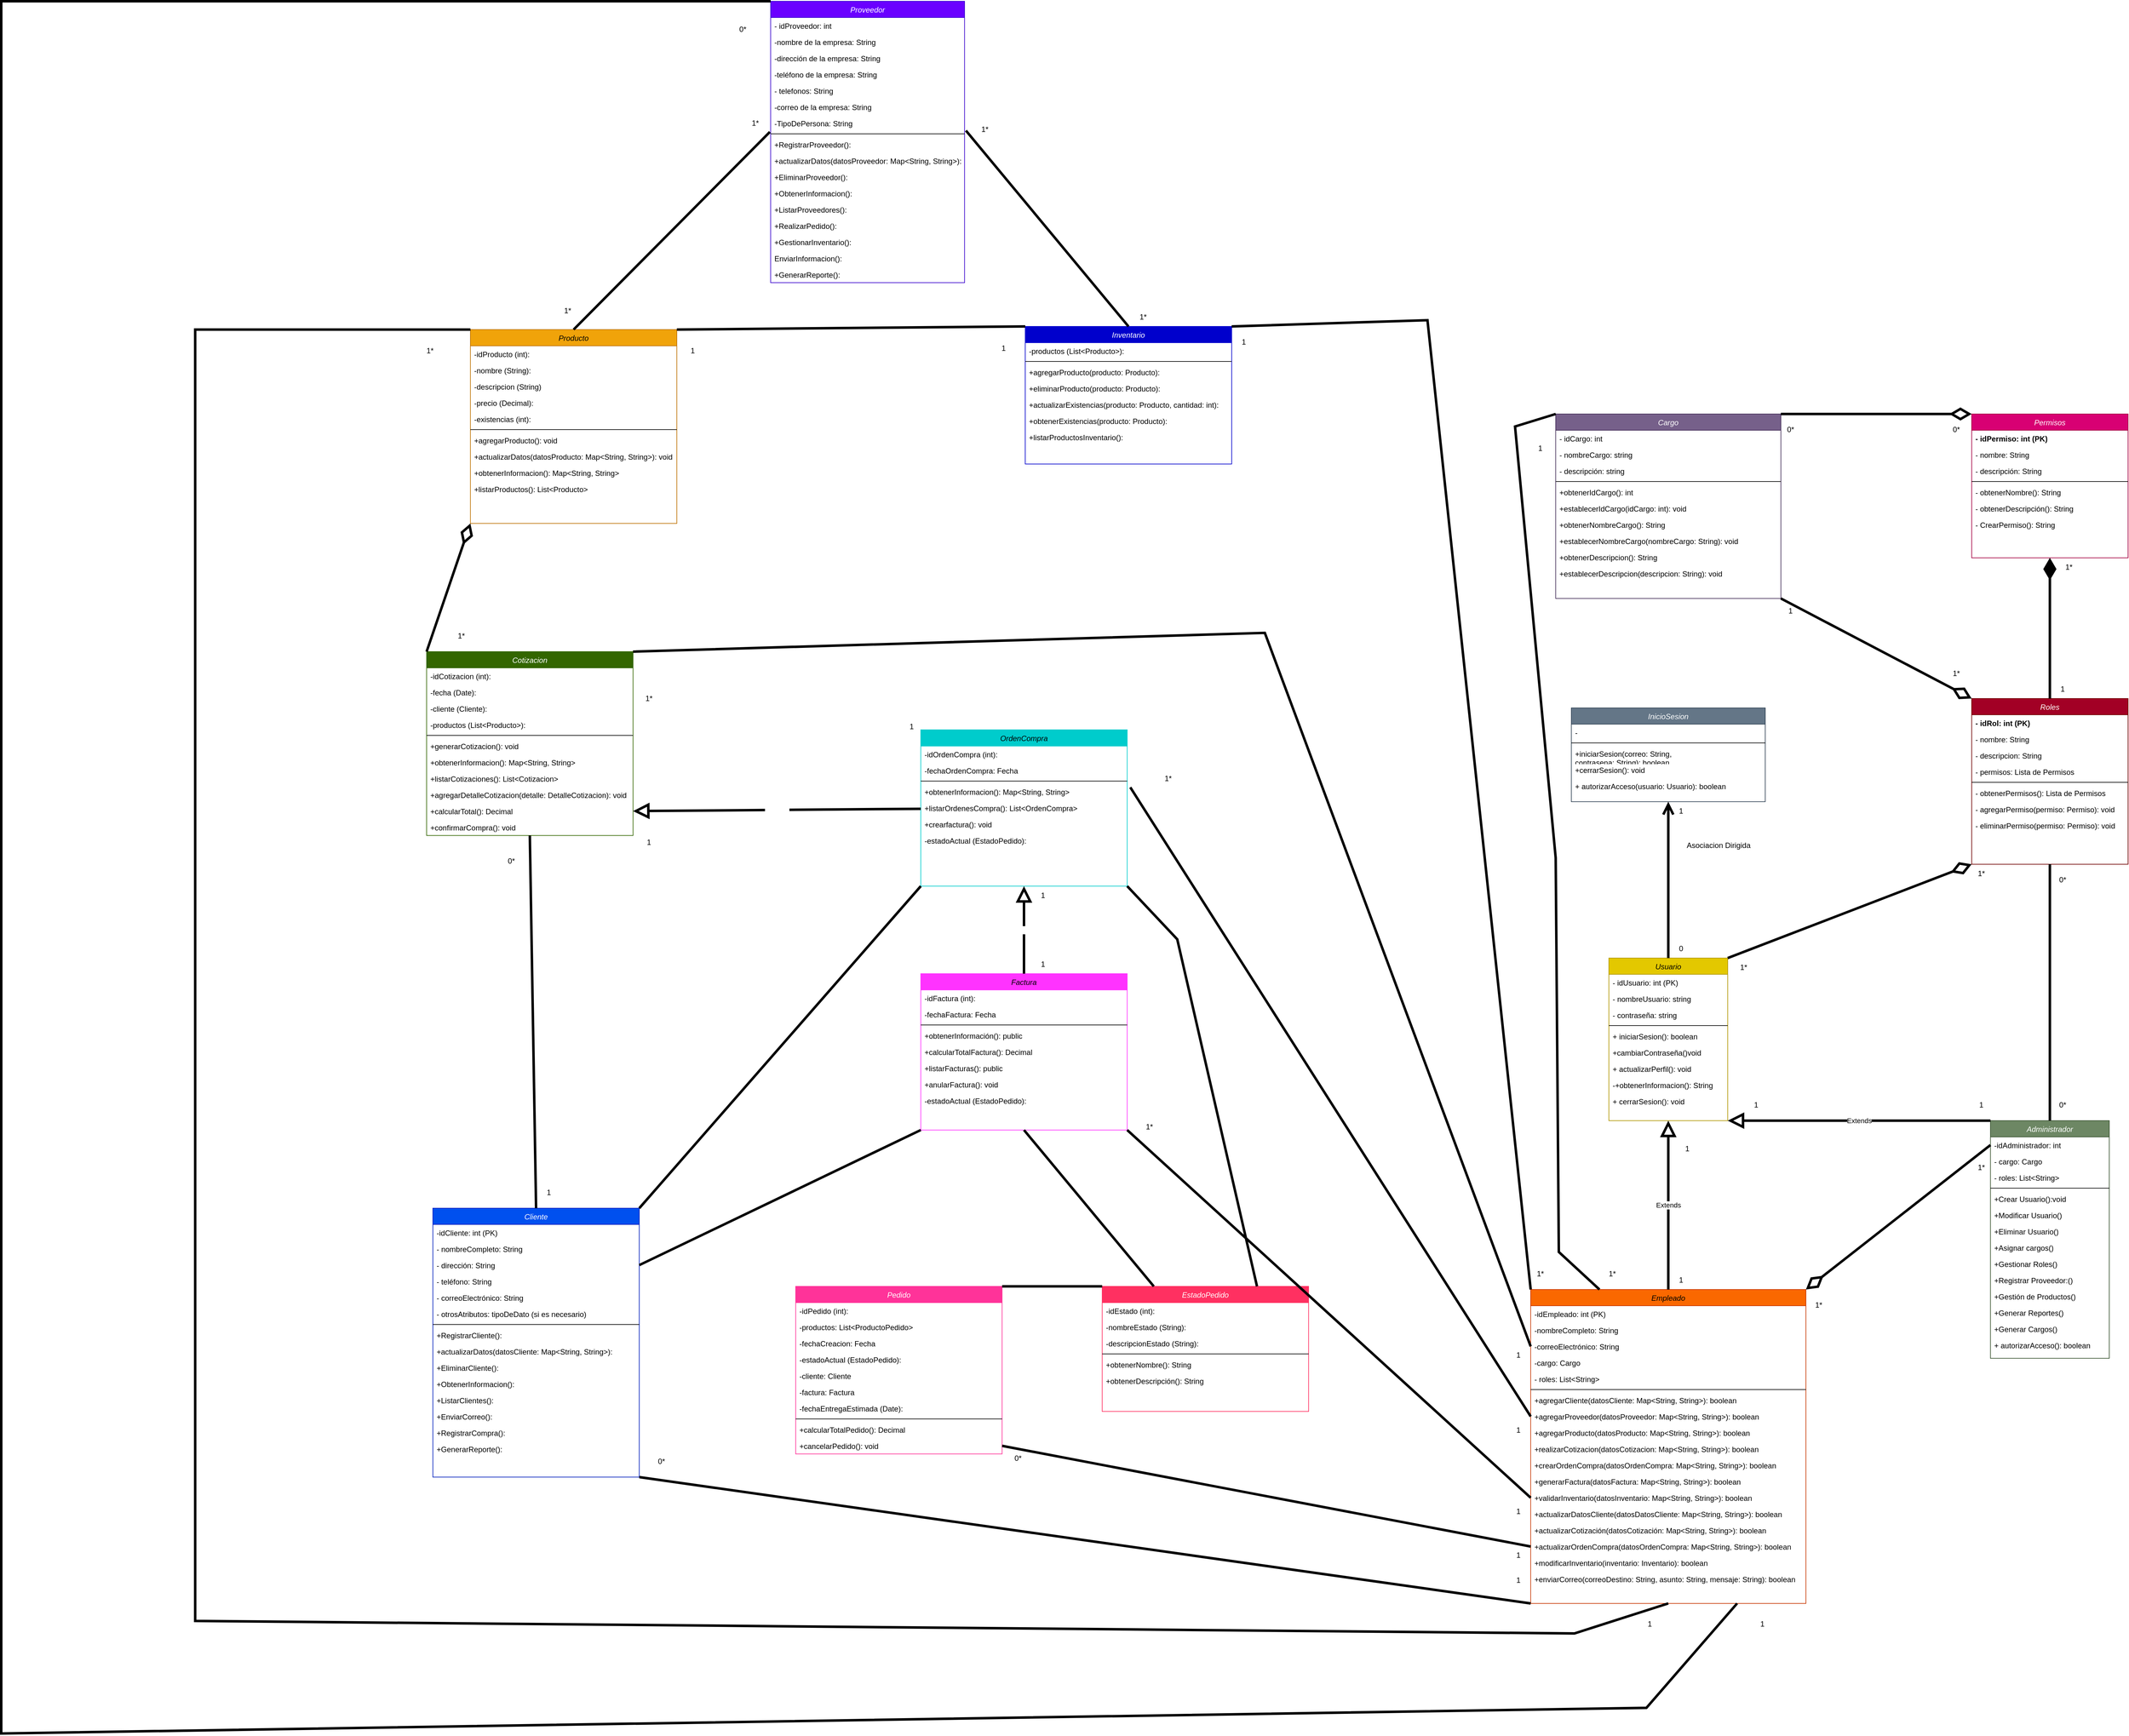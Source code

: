 <mxfile version="20.6.1" type="device"><diagram id="C5RBs43oDa-KdzZeNtuy" name="DiagramaClases"><mxGraphModel dx="4890" dy="4787" grid="1" gridSize="10" guides="1" tooltips="1" connect="1" arrows="1" fold="1" page="1" pageScale="1" pageWidth="827" pageHeight="1169" math="0" shadow="0"><root><mxCell id="WIyWlLk6GJQsqaUBKTNV-0"/><mxCell id="WIyWlLk6GJQsqaUBKTNV-1" parent="WIyWlLk6GJQsqaUBKTNV-0"/><mxCell id="zkfFHV4jXpPFQw0GAbJ--0" value="Cliente" style="swimlane;fontStyle=2;align=center;verticalAlign=top;childLayout=stackLayout;horizontal=1;startSize=26;horizontalStack=0;resizeParent=1;resizeLast=0;collapsible=1;marginBottom=0;rounded=0;shadow=0;strokeWidth=1;fillColor=#0050ef;fontColor=#ffffff;strokeColor=#001DBC;swimlaneFillColor=default;" parent="WIyWlLk6GJQsqaUBKTNV-1" vertex="1"><mxGeometry x="380" y="-80" width="330" height="430" as="geometry"><mxRectangle x="230" y="140" width="160" height="26" as="alternateBounds"/></mxGeometry></mxCell><mxCell id="zkfFHV4jXpPFQw0GAbJ--1" value="-idCliente: int (PK)" style="text;align=left;verticalAlign=top;spacingLeft=4;spacingRight=4;overflow=hidden;rotatable=0;points=[[0,0.5],[1,0.5]];portConstraint=eastwest;" parent="zkfFHV4jXpPFQw0GAbJ--0" vertex="1"><mxGeometry y="26" width="330" height="26" as="geometry"/></mxCell><mxCell id="zkfFHV4jXpPFQw0GAbJ--2" value="- nombreCompleto: String" style="text;align=left;verticalAlign=top;spacingLeft=4;spacingRight=4;overflow=hidden;rotatable=0;points=[[0,0.5],[1,0.5]];portConstraint=eastwest;rounded=0;shadow=0;html=0;" parent="zkfFHV4jXpPFQw0GAbJ--0" vertex="1"><mxGeometry y="52" width="330" height="26" as="geometry"/></mxCell><mxCell id="zkfFHV4jXpPFQw0GAbJ--3" value="- dirección: String" style="text;align=left;verticalAlign=top;spacingLeft=4;spacingRight=4;overflow=hidden;rotatable=0;points=[[0,0.5],[1,0.5]];portConstraint=eastwest;rounded=0;shadow=0;html=0;" parent="zkfFHV4jXpPFQw0GAbJ--0" vertex="1"><mxGeometry y="78" width="330" height="26" as="geometry"/></mxCell><mxCell id="W24QgEwXb4njVPArgKz4-1" value="- teléfono: String" style="text;align=left;verticalAlign=top;spacingLeft=4;spacingRight=4;overflow=hidden;rotatable=0;points=[[0,0.5],[1,0.5]];portConstraint=eastwest;rounded=0;shadow=0;html=0;" parent="zkfFHV4jXpPFQw0GAbJ--0" vertex="1"><mxGeometry y="104" width="330" height="26" as="geometry"/></mxCell><mxCell id="W24QgEwXb4njVPArgKz4-2" value="- correoElectrónico: String" style="text;align=left;verticalAlign=top;spacingLeft=4;spacingRight=4;overflow=hidden;rotatable=0;points=[[0,0.5],[1,0.5]];portConstraint=eastwest;rounded=0;shadow=0;html=0;" parent="zkfFHV4jXpPFQw0GAbJ--0" vertex="1"><mxGeometry y="130" width="330" height="26" as="geometry"/></mxCell><mxCell id="W24QgEwXb4njVPArgKz4-3" value="- otrosAtributos: tipoDeDato (si es necesario)" style="text;align=left;verticalAlign=top;spacingLeft=4;spacingRight=4;overflow=hidden;rotatable=0;points=[[0,0.5],[1,0.5]];portConstraint=eastwest;rounded=0;shadow=0;html=0;" parent="zkfFHV4jXpPFQw0GAbJ--0" vertex="1"><mxGeometry y="156" width="330" height="26" as="geometry"/></mxCell><mxCell id="zkfFHV4jXpPFQw0GAbJ--4" value="" style="line;html=1;strokeWidth=1;align=left;verticalAlign=middle;spacingTop=-1;spacingLeft=3;spacingRight=3;rotatable=0;labelPosition=right;points=[];portConstraint=eastwest;" parent="zkfFHV4jXpPFQw0GAbJ--0" vertex="1"><mxGeometry y="182" width="330" height="8" as="geometry"/></mxCell><mxCell id="W24QgEwXb4njVPArgKz4-6" value="+RegistrarCliente(): " style="text;align=left;verticalAlign=top;spacingLeft=4;spacingRight=4;overflow=hidden;rotatable=0;points=[[0,0.5],[1,0.5]];portConstraint=eastwest;rounded=0;shadow=0;html=0;" parent="zkfFHV4jXpPFQw0GAbJ--0" vertex="1"><mxGeometry y="190" width="330" height="26" as="geometry"/></mxCell><mxCell id="W24QgEwXb4njVPArgKz4-7" value="+actualizarDatos(datosCliente: Map&lt;String, String&gt;): " style="text;align=left;verticalAlign=top;spacingLeft=4;spacingRight=4;overflow=hidden;rotatable=0;points=[[0,0.5],[1,0.5]];portConstraint=eastwest;rounded=0;shadow=0;html=0;" parent="zkfFHV4jXpPFQw0GAbJ--0" vertex="1"><mxGeometry y="216" width="330" height="26" as="geometry"/></mxCell><mxCell id="W24QgEwXb4njVPArgKz4-8" value="+EliminarCliente():" style="text;align=left;verticalAlign=top;spacingLeft=4;spacingRight=4;overflow=hidden;rotatable=0;points=[[0,0.5],[1,0.5]];portConstraint=eastwest;rounded=0;shadow=0;html=0;" parent="zkfFHV4jXpPFQw0GAbJ--0" vertex="1"><mxGeometry y="242" width="330" height="26" as="geometry"/></mxCell><mxCell id="W24QgEwXb4njVPArgKz4-9" value="+ObtenerInformacion(): " style="text;align=left;verticalAlign=top;spacingLeft=4;spacingRight=4;overflow=hidden;rotatable=0;points=[[0,0.5],[1,0.5]];portConstraint=eastwest;rounded=0;shadow=0;html=0;" parent="zkfFHV4jXpPFQw0GAbJ--0" vertex="1"><mxGeometry y="268" width="330" height="26" as="geometry"/></mxCell><mxCell id="W24QgEwXb4njVPArgKz4-10" value="+ListarClientes():" style="text;align=left;verticalAlign=top;spacingLeft=4;spacingRight=4;overflow=hidden;rotatable=0;points=[[0,0.5],[1,0.5]];portConstraint=eastwest;rounded=0;shadow=0;html=0;" parent="zkfFHV4jXpPFQw0GAbJ--0" vertex="1"><mxGeometry y="294" width="330" height="26" as="geometry"/></mxCell><mxCell id="W24QgEwXb4njVPArgKz4-12" value="+EnviarCorreo(): " style="text;align=left;verticalAlign=top;spacingLeft=4;spacingRight=4;overflow=hidden;rotatable=0;points=[[0,0.5],[1,0.5]];portConstraint=eastwest;rounded=0;shadow=0;html=0;" parent="zkfFHV4jXpPFQw0GAbJ--0" vertex="1"><mxGeometry y="320" width="330" height="26" as="geometry"/></mxCell><mxCell id="W24QgEwXb4njVPArgKz4-13" value="+RegistrarCompra():" style="text;align=left;verticalAlign=top;spacingLeft=4;spacingRight=4;overflow=hidden;rotatable=0;points=[[0,0.5],[1,0.5]];portConstraint=eastwest;rounded=0;shadow=0;html=0;" parent="zkfFHV4jXpPFQw0GAbJ--0" vertex="1"><mxGeometry y="346" width="330" height="26" as="geometry"/></mxCell><mxCell id="W24QgEwXb4njVPArgKz4-14" value="+GenerarReporte():" style="text;align=left;verticalAlign=top;spacingLeft=4;spacingRight=4;overflow=hidden;rotatable=0;points=[[0,0.5],[1,0.5]];portConstraint=eastwest;rounded=0;shadow=0;html=0;" parent="zkfFHV4jXpPFQw0GAbJ--0" vertex="1"><mxGeometry y="372" width="330" height="26" as="geometry"/></mxCell><mxCell id="W24QgEwXb4njVPArgKz4-15" value="Proveedor" style="swimlane;fontStyle=2;align=center;verticalAlign=top;childLayout=stackLayout;horizontal=1;startSize=26;horizontalStack=0;resizeParent=1;resizeLast=0;collapsible=1;marginBottom=0;rounded=0;shadow=0;strokeWidth=1;fillColor=#6a00ff;fontColor=#ffffff;strokeColor=#3700CC;swimlaneFillColor=default;" parent="WIyWlLk6GJQsqaUBKTNV-1" vertex="1"><mxGeometry x="920" y="-2010" width="310" height="450" as="geometry"><mxRectangle x="230" y="140" width="160" height="26" as="alternateBounds"/></mxGeometry></mxCell><mxCell id="W24QgEwXb4njVPArgKz4-16" value="- idProveedor: int" style="text;align=left;verticalAlign=top;spacingLeft=4;spacingRight=4;overflow=hidden;rotatable=0;points=[[0,0.5],[1,0.5]];portConstraint=eastwest;" parent="W24QgEwXb4njVPArgKz4-15" vertex="1"><mxGeometry y="26" width="310" height="26" as="geometry"/></mxCell><mxCell id="W24QgEwXb4njVPArgKz4-17" value="-nombre de la empresa: String" style="text;align=left;verticalAlign=top;spacingLeft=4;spacingRight=4;overflow=hidden;rotatable=0;points=[[0,0.5],[1,0.5]];portConstraint=eastwest;rounded=0;shadow=0;html=0;" parent="W24QgEwXb4njVPArgKz4-15" vertex="1"><mxGeometry y="52" width="310" height="26" as="geometry"/></mxCell><mxCell id="W24QgEwXb4njVPArgKz4-18" value="-dirección de la empresa: String" style="text;align=left;verticalAlign=top;spacingLeft=4;spacingRight=4;overflow=hidden;rotatable=0;points=[[0,0.5],[1,0.5]];portConstraint=eastwest;rounded=0;shadow=0;html=0;" parent="W24QgEwXb4njVPArgKz4-15" vertex="1"><mxGeometry y="78" width="310" height="26" as="geometry"/></mxCell><mxCell id="W24QgEwXb4njVPArgKz4-19" value="-teléfono de la empresa: String" style="text;align=left;verticalAlign=top;spacingLeft=4;spacingRight=4;overflow=hidden;rotatable=0;points=[[0,0.5],[1,0.5]];portConstraint=eastwest;rounded=0;shadow=0;html=0;" parent="W24QgEwXb4njVPArgKz4-15" vertex="1"><mxGeometry y="104" width="310" height="26" as="geometry"/></mxCell><mxCell id="W24QgEwXb4njVPArgKz4-20" value="- telefonos: String" style="text;align=left;verticalAlign=top;spacingLeft=4;spacingRight=4;overflow=hidden;rotatable=0;points=[[0,0.5],[1,0.5]];portConstraint=eastwest;rounded=0;shadow=0;html=0;" parent="W24QgEwXb4njVPArgKz4-15" vertex="1"><mxGeometry y="130" width="310" height="26" as="geometry"/></mxCell><mxCell id="W24QgEwXb4njVPArgKz4-21" value="-correo de la empresa: String" style="text;align=left;verticalAlign=top;spacingLeft=4;spacingRight=4;overflow=hidden;rotatable=0;points=[[0,0.5],[1,0.5]];portConstraint=eastwest;rounded=0;shadow=0;html=0;" parent="W24QgEwXb4njVPArgKz4-15" vertex="1"><mxGeometry y="156" width="310" height="26" as="geometry"/></mxCell><mxCell id="W24QgEwXb4njVPArgKz4-32" value="-TipoDePersona: String" style="text;align=left;verticalAlign=top;spacingLeft=4;spacingRight=4;overflow=hidden;rotatable=0;points=[[0,0.5],[1,0.5]];portConstraint=eastwest;rounded=0;shadow=0;html=0;" parent="W24QgEwXb4njVPArgKz4-15" vertex="1"><mxGeometry y="182" width="310" height="26" as="geometry"/></mxCell><mxCell id="W24QgEwXb4njVPArgKz4-22" value="" style="line;html=1;strokeWidth=1;align=left;verticalAlign=middle;spacingTop=-1;spacingLeft=3;spacingRight=3;rotatable=0;labelPosition=right;points=[];portConstraint=eastwest;" parent="W24QgEwXb4njVPArgKz4-15" vertex="1"><mxGeometry y="208" width="310" height="8" as="geometry"/></mxCell><mxCell id="W24QgEwXb4njVPArgKz4-23" value="+RegistrarProveedor():" style="text;align=left;verticalAlign=top;spacingLeft=4;spacingRight=4;overflow=hidden;rotatable=0;points=[[0,0.5],[1,0.5]];portConstraint=eastwest;rounded=0;shadow=0;html=0;" parent="W24QgEwXb4njVPArgKz4-15" vertex="1"><mxGeometry y="216" width="310" height="26" as="geometry"/></mxCell><mxCell id="W24QgEwXb4njVPArgKz4-24" value="+actualizarDatos(datosProveedor: Map&lt;String, String&gt;):" style="text;align=left;verticalAlign=top;spacingLeft=4;spacingRight=4;overflow=hidden;rotatable=0;points=[[0,0.5],[1,0.5]];portConstraint=eastwest;rounded=0;shadow=0;html=0;" parent="W24QgEwXb4njVPArgKz4-15" vertex="1"><mxGeometry y="242" width="310" height="26" as="geometry"/></mxCell><mxCell id="W24QgEwXb4njVPArgKz4-25" value="+EliminarProveedor():" style="text;align=left;verticalAlign=top;spacingLeft=4;spacingRight=4;overflow=hidden;rotatable=0;points=[[0,0.5],[1,0.5]];portConstraint=eastwest;rounded=0;shadow=0;html=0;" parent="W24QgEwXb4njVPArgKz4-15" vertex="1"><mxGeometry y="268" width="310" height="26" as="geometry"/></mxCell><mxCell id="W24QgEwXb4njVPArgKz4-26" value="+ObtenerInformacion(): " style="text;align=left;verticalAlign=top;spacingLeft=4;spacingRight=4;overflow=hidden;rotatable=0;points=[[0,0.5],[1,0.5]];portConstraint=eastwest;rounded=0;shadow=0;html=0;" parent="W24QgEwXb4njVPArgKz4-15" vertex="1"><mxGeometry y="294" width="310" height="26" as="geometry"/></mxCell><mxCell id="W24QgEwXb4njVPArgKz4-27" value="+ListarProveedores():" style="text;align=left;verticalAlign=top;spacingLeft=4;spacingRight=4;overflow=hidden;rotatable=0;points=[[0,0.5],[1,0.5]];portConstraint=eastwest;rounded=0;shadow=0;html=0;" parent="W24QgEwXb4njVPArgKz4-15" vertex="1"><mxGeometry y="320" width="310" height="26" as="geometry"/></mxCell><mxCell id="W24QgEwXb4njVPArgKz4-28" value="+RealizarPedido():" style="text;align=left;verticalAlign=top;spacingLeft=4;spacingRight=4;overflow=hidden;rotatable=0;points=[[0,0.5],[1,0.5]];portConstraint=eastwest;rounded=0;shadow=0;html=0;" parent="W24QgEwXb4njVPArgKz4-15" vertex="1"><mxGeometry y="346" width="310" height="26" as="geometry"/></mxCell><mxCell id="W24QgEwXb4njVPArgKz4-29" value="+GestionarInventario():" style="text;align=left;verticalAlign=top;spacingLeft=4;spacingRight=4;overflow=hidden;rotatable=0;points=[[0,0.5],[1,0.5]];portConstraint=eastwest;rounded=0;shadow=0;html=0;" parent="W24QgEwXb4njVPArgKz4-15" vertex="1"><mxGeometry y="372" width="310" height="26" as="geometry"/></mxCell><mxCell id="W24QgEwXb4njVPArgKz4-30" value="EnviarInformacion():" style="text;align=left;verticalAlign=top;spacingLeft=4;spacingRight=4;overflow=hidden;rotatable=0;points=[[0,0.5],[1,0.5]];portConstraint=eastwest;rounded=0;shadow=0;html=0;" parent="W24QgEwXb4njVPArgKz4-15" vertex="1"><mxGeometry y="398" width="310" height="26" as="geometry"/></mxCell><mxCell id="W24QgEwXb4njVPArgKz4-31" value="+GenerarReporte():" style="text;align=left;verticalAlign=top;spacingLeft=4;spacingRight=4;overflow=hidden;rotatable=0;points=[[0,0.5],[1,0.5]];portConstraint=eastwest;rounded=0;shadow=0;html=0;" parent="W24QgEwXb4njVPArgKz4-15" vertex="1"><mxGeometry y="424" width="310" height="26" as="geometry"/></mxCell><mxCell id="W24QgEwXb4njVPArgKz4-33" value="Usuario" style="swimlane;fontStyle=2;align=center;verticalAlign=top;childLayout=stackLayout;horizontal=1;startSize=26;horizontalStack=0;resizeParent=1;resizeLast=0;collapsible=1;marginBottom=0;rounded=0;shadow=0;strokeWidth=1;fillColor=#e3c800;fontColor=#000000;strokeColor=#B09500;gradientColor=none;swimlaneFillColor=default;" parent="WIyWlLk6GJQsqaUBKTNV-1" vertex="1"><mxGeometry x="2260" y="-480" width="190" height="260" as="geometry"><mxRectangle x="230" y="140" width="160" height="26" as="alternateBounds"/></mxGeometry></mxCell><mxCell id="W24QgEwXb4njVPArgKz4-34" value="- idUsuario: int (PK)" style="text;align=left;verticalAlign=top;spacingLeft=4;spacingRight=4;overflow=hidden;rotatable=0;points=[[0,0.5],[1,0.5]];portConstraint=eastwest;" parent="W24QgEwXb4njVPArgKz4-33" vertex="1"><mxGeometry y="26" width="190" height="26" as="geometry"/></mxCell><mxCell id="W24QgEwXb4njVPArgKz4-35" value="- nombreUsuario: string" style="text;align=left;verticalAlign=top;spacingLeft=4;spacingRight=4;overflow=hidden;rotatable=0;points=[[0,0.5],[1,0.5]];portConstraint=eastwest;rounded=0;shadow=0;html=0;" parent="W24QgEwXb4njVPArgKz4-33" vertex="1"><mxGeometry y="52" width="190" height="26" as="geometry"/></mxCell><mxCell id="W24QgEwXb4njVPArgKz4-36" value="- contraseña: string" style="text;align=left;verticalAlign=top;spacingLeft=4;spacingRight=4;overflow=hidden;rotatable=0;points=[[0,0.5],[1,0.5]];portConstraint=eastwest;rounded=0;shadow=0;html=0;" parent="W24QgEwXb4njVPArgKz4-33" vertex="1"><mxGeometry y="78" width="190" height="26" as="geometry"/></mxCell><mxCell id="W24QgEwXb4njVPArgKz4-41" value="" style="line;html=1;strokeWidth=1;align=left;verticalAlign=middle;spacingTop=-1;spacingLeft=3;spacingRight=3;rotatable=0;labelPosition=right;points=[];portConstraint=eastwest;" parent="W24QgEwXb4njVPArgKz4-33" vertex="1"><mxGeometry y="104" width="190" height="8" as="geometry"/></mxCell><mxCell id="W24QgEwXb4njVPArgKz4-43" value="+ iniciarSesion(): boolean" style="text;align=left;verticalAlign=top;spacingLeft=4;spacingRight=4;overflow=hidden;rotatable=0;points=[[0,0.5],[1,0.5]];portConstraint=eastwest;rounded=0;shadow=0;html=0;" parent="W24QgEwXb4njVPArgKz4-33" vertex="1"><mxGeometry y="112" width="190" height="26" as="geometry"/></mxCell><mxCell id="W24QgEwXb4njVPArgKz4-44" value="+cambiarContraseña()void" style="text;align=left;verticalAlign=top;spacingLeft=4;spacingRight=4;overflow=hidden;rotatable=0;points=[[0,0.5],[1,0.5]];portConstraint=eastwest;rounded=0;shadow=0;html=0;" parent="W24QgEwXb4njVPArgKz4-33" vertex="1"><mxGeometry y="138" width="190" height="26" as="geometry"/></mxCell><mxCell id="W24QgEwXb4njVPArgKz4-45" value="+ actualizarPerfil(): void" style="text;align=left;verticalAlign=top;spacingLeft=4;spacingRight=4;overflow=hidden;rotatable=0;points=[[0,0.5],[1,0.5]];portConstraint=eastwest;rounded=0;shadow=0;html=0;" parent="W24QgEwXb4njVPArgKz4-33" vertex="1"><mxGeometry y="164" width="190" height="26" as="geometry"/></mxCell><mxCell id="W24QgEwXb4njVPArgKz4-46" value="-+obtenerInformacion(): String" style="text;align=left;verticalAlign=top;spacingLeft=4;spacingRight=4;overflow=hidden;rotatable=0;points=[[0,0.5],[1,0.5]];portConstraint=eastwest;rounded=0;shadow=0;html=0;" parent="W24QgEwXb4njVPArgKz4-33" vertex="1"><mxGeometry y="190" width="190" height="26" as="geometry"/></mxCell><mxCell id="W24QgEwXb4njVPArgKz4-47" value="+ cerrarSesion(): void" style="text;align=left;verticalAlign=top;spacingLeft=4;spacingRight=4;overflow=hidden;rotatable=0;points=[[0,0.5],[1,0.5]];portConstraint=eastwest;rounded=0;shadow=0;html=0;" parent="W24QgEwXb4njVPArgKz4-33" vertex="1"><mxGeometry y="216" width="190" height="26" as="geometry"/></mxCell><mxCell id="W24QgEwXb4njVPArgKz4-84" value="Administrador" style="swimlane;fontStyle=2;align=center;verticalAlign=top;childLayout=stackLayout;horizontal=1;startSize=26;horizontalStack=0;resizeParent=1;resizeLast=0;collapsible=1;marginBottom=0;rounded=0;shadow=0;strokeWidth=1;fillColor=#6d8764;fontColor=#ffffff;strokeColor=#3A5431;swimlaneFillColor=default;" parent="WIyWlLk6GJQsqaUBKTNV-1" vertex="1"><mxGeometry x="2870" y="-220" width="190" height="380" as="geometry"><mxRectangle x="230" y="140" width="160" height="26" as="alternateBounds"/></mxGeometry></mxCell><mxCell id="W24QgEwXb4njVPArgKz4-85" value="-idAdministrador: int" style="text;align=left;verticalAlign=top;spacingLeft=4;spacingRight=4;overflow=hidden;rotatable=0;points=[[0,0.5],[1,0.5]];portConstraint=eastwest;" parent="W24QgEwXb4njVPArgKz4-84" vertex="1"><mxGeometry y="26" width="190" height="26" as="geometry"/></mxCell><mxCell id="W24QgEwXb4njVPArgKz4-39" value="- cargo: Cargo" style="text;align=left;verticalAlign=top;spacingLeft=4;spacingRight=4;overflow=hidden;rotatable=0;points=[[0,0.5],[1,0.5]];portConstraint=eastwest;rounded=0;shadow=0;html=0;" parent="W24QgEwXb4njVPArgKz4-84" vertex="1"><mxGeometry y="52" width="190" height="26" as="geometry"/></mxCell><mxCell id="W24QgEwXb4njVPArgKz4-178" value="- roles: List&lt;String&gt; " style="text;align=left;verticalAlign=top;spacingLeft=4;spacingRight=4;overflow=hidden;rotatable=0;points=[[0,0.5],[1,0.5]];portConstraint=eastwest;rounded=0;shadow=0;html=0;" parent="W24QgEwXb4njVPArgKz4-84" vertex="1"><mxGeometry y="78" width="190" height="26" as="geometry"/></mxCell><mxCell id="W24QgEwXb4njVPArgKz4-91" value="" style="line;html=1;strokeWidth=1;align=left;verticalAlign=middle;spacingTop=-1;spacingLeft=3;spacingRight=3;rotatable=0;labelPosition=right;points=[];portConstraint=eastwest;" parent="W24QgEwXb4njVPArgKz4-84" vertex="1"><mxGeometry y="104" width="190" height="8" as="geometry"/></mxCell><mxCell id="W24QgEwXb4njVPArgKz4-98" value="+Crear Usuario():void" style="text;align=left;verticalAlign=top;spacingLeft=4;spacingRight=4;overflow=hidden;rotatable=0;points=[[0,0.5],[1,0.5]];portConstraint=eastwest;rounded=0;shadow=0;html=0;" parent="W24QgEwXb4njVPArgKz4-84" vertex="1"><mxGeometry y="112" width="190" height="26" as="geometry"/></mxCell><mxCell id="W24QgEwXb4njVPArgKz4-99" value="+Modificar Usuario()" style="text;align=left;verticalAlign=top;spacingLeft=4;spacingRight=4;overflow=hidden;rotatable=0;points=[[0,0.5],[1,0.5]];portConstraint=eastwest;rounded=0;shadow=0;html=0;" parent="W24QgEwXb4njVPArgKz4-84" vertex="1"><mxGeometry y="138" width="190" height="26" as="geometry"/></mxCell><mxCell id="W24QgEwXb4njVPArgKz4-100" value="+Eliminar Usuario()" style="text;align=left;verticalAlign=top;spacingLeft=4;spacingRight=4;overflow=hidden;rotatable=0;points=[[0,0.5],[1,0.5]];portConstraint=eastwest;rounded=0;shadow=0;html=0;" parent="W24QgEwXb4njVPArgKz4-84" vertex="1"><mxGeometry y="164" width="190" height="26" as="geometry"/></mxCell><mxCell id="W24QgEwXb4njVPArgKz4-101" value="+Asignar cargos()" style="text;align=left;verticalAlign=top;spacingLeft=4;spacingRight=4;overflow=hidden;rotatable=0;points=[[0,0.5],[1,0.5]];portConstraint=eastwest;rounded=0;shadow=0;html=0;" parent="W24QgEwXb4njVPArgKz4-84" vertex="1"><mxGeometry y="190" width="190" height="26" as="geometry"/></mxCell><mxCell id="W24QgEwXb4njVPArgKz4-102" value="+Gestionar Roles()" style="text;align=left;verticalAlign=top;spacingLeft=4;spacingRight=4;overflow=hidden;rotatable=0;points=[[0,0.5],[1,0.5]];portConstraint=eastwest;rounded=0;shadow=0;html=0;" parent="W24QgEwXb4njVPArgKz4-84" vertex="1"><mxGeometry y="216" width="190" height="26" as="geometry"/></mxCell><mxCell id="W24QgEwXb4njVPArgKz4-103" value="+Registrar Proveedor:()" style="text;align=left;verticalAlign=top;spacingLeft=4;spacingRight=4;overflow=hidden;rotatable=0;points=[[0,0.5],[1,0.5]];portConstraint=eastwest;rounded=0;shadow=0;html=0;" parent="W24QgEwXb4njVPArgKz4-84" vertex="1"><mxGeometry y="242" width="190" height="26" as="geometry"/></mxCell><mxCell id="W24QgEwXb4njVPArgKz4-104" value="+Gestión de Productos()" style="text;align=left;verticalAlign=top;spacingLeft=4;spacingRight=4;overflow=hidden;rotatable=0;points=[[0,0.5],[1,0.5]];portConstraint=eastwest;rounded=0;shadow=0;html=0;" parent="W24QgEwXb4njVPArgKz4-84" vertex="1"><mxGeometry y="268" width="190" height="26" as="geometry"/></mxCell><mxCell id="W24QgEwXb4njVPArgKz4-105" value="+Generar Reportes()" style="text;align=left;verticalAlign=top;spacingLeft=4;spacingRight=4;overflow=hidden;rotatable=0;points=[[0,0.5],[1,0.5]];portConstraint=eastwest;rounded=0;shadow=0;html=0;" parent="W24QgEwXb4njVPArgKz4-84" vertex="1"><mxGeometry y="294" width="190" height="26" as="geometry"/></mxCell><mxCell id="W24QgEwXb4njVPArgKz4-106" value="+Generar Cargos()" style="text;align=left;verticalAlign=top;spacingLeft=4;spacingRight=4;overflow=hidden;rotatable=0;points=[[0,0.5],[1,0.5]];portConstraint=eastwest;rounded=0;shadow=0;html=0;" parent="W24QgEwXb4njVPArgKz4-84" vertex="1"><mxGeometry y="320" width="190" height="26" as="geometry"/></mxCell><mxCell id="W24QgEwXb4njVPArgKz4-48" value="+ autorizarAcceso(): boolean" style="text;align=left;verticalAlign=top;spacingLeft=4;spacingRight=4;overflow=hidden;rotatable=0;points=[[0,0.5],[1,0.5]];portConstraint=eastwest;rounded=0;shadow=0;html=0;" parent="W24QgEwXb4njVPArgKz4-84" vertex="1"><mxGeometry y="346" width="190" height="26" as="geometry"/></mxCell><mxCell id="W24QgEwXb4njVPArgKz4-107" value="Cargo" style="swimlane;fontStyle=2;align=center;verticalAlign=top;childLayout=stackLayout;horizontal=1;startSize=26;horizontalStack=0;resizeParent=1;resizeLast=0;collapsible=1;marginBottom=0;rounded=0;shadow=0;strokeWidth=1;fillColor=#76608a;fontColor=#ffffff;strokeColor=#432D57;gradientColor=none;swimlaneFillColor=default;" parent="WIyWlLk6GJQsqaUBKTNV-1" vertex="1"><mxGeometry x="2175" y="-1350" width="360" height="295" as="geometry"><mxRectangle x="230" y="140" width="160" height="26" as="alternateBounds"/></mxGeometry></mxCell><mxCell id="W24QgEwXb4njVPArgKz4-108" value="- idCargo: int" style="text;align=left;verticalAlign=top;spacingLeft=4;spacingRight=4;overflow=hidden;rotatable=0;points=[[0,0.5],[1,0.5]];portConstraint=eastwest;" parent="W24QgEwXb4njVPArgKz4-107" vertex="1"><mxGeometry y="26" width="360" height="26" as="geometry"/></mxCell><mxCell id="W24QgEwXb4njVPArgKz4-119" value="- nombreCargo: string" style="text;align=left;verticalAlign=top;spacingLeft=4;spacingRight=4;overflow=hidden;rotatable=0;points=[[0,0.5],[1,0.5]];portConstraint=eastwest;" parent="W24QgEwXb4njVPArgKz4-107" vertex="1"><mxGeometry y="52" width="360" height="26" as="geometry"/></mxCell><mxCell id="W24QgEwXb4njVPArgKz4-121" value="- descripción: string&#10;&#10;" style="text;align=left;verticalAlign=top;spacingLeft=4;spacingRight=4;overflow=hidden;rotatable=0;points=[[0,0.5],[1,0.5]];portConstraint=eastwest;" parent="W24QgEwXb4njVPArgKz4-107" vertex="1"><mxGeometry y="78" width="360" height="26" as="geometry"/></mxCell><mxCell id="W24QgEwXb4njVPArgKz4-109" value="" style="line;html=1;strokeWidth=1;align=left;verticalAlign=middle;spacingTop=-1;spacingLeft=3;spacingRight=3;rotatable=0;labelPosition=right;points=[];portConstraint=eastwest;" parent="W24QgEwXb4njVPArgKz4-107" vertex="1"><mxGeometry y="104" width="360" height="8" as="geometry"/></mxCell><mxCell id="W24QgEwXb4njVPArgKz4-111" value="+obtenerIdCargo(): int" style="text;align=left;verticalAlign=top;spacingLeft=4;spacingRight=4;overflow=hidden;rotatable=0;points=[[0,0.5],[1,0.5]];portConstraint=eastwest;rounded=0;shadow=0;html=0;" parent="W24QgEwXb4njVPArgKz4-107" vertex="1"><mxGeometry y="112" width="360" height="26" as="geometry"/></mxCell><mxCell id="W24QgEwXb4njVPArgKz4-133" value="+establecerIdCargo(idCargo: int): void" style="text;align=left;verticalAlign=top;spacingLeft=4;spacingRight=4;overflow=hidden;rotatable=0;points=[[0,0.5],[1,0.5]];portConstraint=eastwest;rounded=0;shadow=0;html=0;" parent="W24QgEwXb4njVPArgKz4-107" vertex="1"><mxGeometry y="138" width="360" height="26" as="geometry"/></mxCell><mxCell id="W24QgEwXb4njVPArgKz4-134" value="+obtenerNombreCargo(): String" style="text;align=left;verticalAlign=top;spacingLeft=4;spacingRight=4;overflow=hidden;rotatable=0;points=[[0,0.5],[1,0.5]];portConstraint=eastwest;rounded=0;shadow=0;html=0;" parent="W24QgEwXb4njVPArgKz4-107" vertex="1"><mxGeometry y="164" width="360" height="26" as="geometry"/></mxCell><mxCell id="W24QgEwXb4njVPArgKz4-135" value="+establecerNombreCargo(nombreCargo: String): void" style="text;align=left;verticalAlign=top;spacingLeft=4;spacingRight=4;overflow=hidden;rotatable=0;points=[[0,0.5],[1,0.5]];portConstraint=eastwest;rounded=0;shadow=0;html=0;" parent="W24QgEwXb4njVPArgKz4-107" vertex="1"><mxGeometry y="190" width="360" height="26" as="geometry"/></mxCell><mxCell id="W24QgEwXb4njVPArgKz4-136" value="+obtenerDescripcion(): String" style="text;align=left;verticalAlign=top;spacingLeft=4;spacingRight=4;overflow=hidden;rotatable=0;points=[[0,0.5],[1,0.5]];portConstraint=eastwest;rounded=0;shadow=0;html=0;" parent="W24QgEwXb4njVPArgKz4-107" vertex="1"><mxGeometry y="216" width="360" height="26" as="geometry"/></mxCell><mxCell id="W24QgEwXb4njVPArgKz4-137" value="+establecerDescripcion(descripcion: String): void" style="text;align=left;verticalAlign=top;spacingLeft=4;spacingRight=4;overflow=hidden;rotatable=0;points=[[0,0.5],[1,0.5]];portConstraint=eastwest;rounded=0;shadow=0;html=0;" parent="W24QgEwXb4njVPArgKz4-107" vertex="1"><mxGeometry y="242" width="360" height="26" as="geometry"/></mxCell><mxCell id="W24QgEwXb4njVPArgKz4-122" value="InicioSesion" style="swimlane;fontStyle=2;align=center;verticalAlign=top;childLayout=stackLayout;horizontal=1;startSize=26;horizontalStack=0;resizeParent=1;resizeLast=0;collapsible=1;marginBottom=0;rounded=0;shadow=0;strokeWidth=1;fillColor=#647687;fontColor=#ffffff;strokeColor=#314354;swimlaneFillColor=default;" parent="WIyWlLk6GJQsqaUBKTNV-1" vertex="1"><mxGeometry x="2200" y="-880" width="310" height="150" as="geometry"><mxRectangle x="230" y="140" width="160" height="26" as="alternateBounds"/></mxGeometry></mxCell><mxCell id="W24QgEwXb4njVPArgKz4-125" value="- &#10;" style="text;align=left;verticalAlign=top;spacingLeft=4;spacingRight=4;overflow=hidden;rotatable=0;points=[[0,0.5],[1,0.5]];portConstraint=eastwest;" parent="W24QgEwXb4njVPArgKz4-122" vertex="1"><mxGeometry y="26" width="310" height="26" as="geometry"/></mxCell><mxCell id="W24QgEwXb4njVPArgKz4-126" value="" style="line;html=1;strokeWidth=1;align=left;verticalAlign=middle;spacingTop=-1;spacingLeft=3;spacingRight=3;rotatable=0;labelPosition=right;points=[];portConstraint=eastwest;" parent="W24QgEwXb4njVPArgKz4-122" vertex="1"><mxGeometry y="52" width="310" height="8" as="geometry"/></mxCell><mxCell id="W24QgEwXb4njVPArgKz4-127" value="+iniciarSesion(correo: String, &#10;contrasena: String): boolean" style="text;align=left;verticalAlign=top;spacingLeft=4;spacingRight=4;overflow=hidden;rotatable=0;points=[[0,0.5],[1,0.5]];portConstraint=eastwest;rounded=0;shadow=0;html=0;" parent="W24QgEwXb4njVPArgKz4-122" vertex="1"><mxGeometry y="60" width="310" height="26" as="geometry"/></mxCell><mxCell id="W24QgEwXb4njVPArgKz4-131" value="+cerrarSesion(): void" style="text;align=left;verticalAlign=top;spacingLeft=4;spacingRight=4;overflow=hidden;rotatable=0;points=[[0,0.5],[1,0.5]];portConstraint=eastwest;rounded=0;shadow=0;html=0;" parent="W24QgEwXb4njVPArgKz4-122" vertex="1"><mxGeometry y="86" width="310" height="26" as="geometry"/></mxCell><mxCell id="W24QgEwXb4njVPArgKz4-132" value="+ autorizarAcceso(usuario: Usuario): boolean" style="text;align=left;verticalAlign=top;spacingLeft=4;spacingRight=4;overflow=hidden;rotatable=0;points=[[0,0.5],[1,0.5]];portConstraint=eastwest;rounded=0;shadow=0;html=0;" parent="W24QgEwXb4njVPArgKz4-122" vertex="1"><mxGeometry y="112" width="310" height="26" as="geometry"/></mxCell><mxCell id="W24QgEwXb4njVPArgKz4-139" value="Empleado" style="swimlane;fontStyle=2;align=center;verticalAlign=top;childLayout=stackLayout;horizontal=1;startSize=26;horizontalStack=0;resizeParent=1;resizeLast=0;collapsible=1;marginBottom=0;rounded=0;shadow=0;strokeWidth=1;fillColor=#fa6800;fontColor=#000000;strokeColor=#C73500;swimlaneFillColor=default;" parent="WIyWlLk6GJQsqaUBKTNV-1" vertex="1"><mxGeometry x="2135" y="50" width="440" height="502" as="geometry"><mxRectangle x="230" y="140" width="160" height="26" as="alternateBounds"/></mxGeometry></mxCell><mxCell id="W24QgEwXb4njVPArgKz4-140" value="-idEmpleado: int (PK)" style="text;align=left;verticalAlign=top;spacingLeft=4;spacingRight=4;overflow=hidden;rotatable=0;points=[[0,0.5],[1,0.5]];portConstraint=eastwest;" parent="W24QgEwXb4njVPArgKz4-139" vertex="1"><mxGeometry y="26" width="440" height="26" as="geometry"/></mxCell><mxCell id="q8W0P3uzvRlL9oieqd7H-179" value="-nombreCompleto: String " style="text;align=left;verticalAlign=top;spacingLeft=4;spacingRight=4;overflow=hidden;rotatable=0;points=[[0,0.5],[1,0.5]];portConstraint=eastwest;" vertex="1" parent="W24QgEwXb4njVPArgKz4-139"><mxGeometry y="52" width="440" height="26" as="geometry"/></mxCell><mxCell id="q8W0P3uzvRlL9oieqd7H-180" value="-correoElectrónico: String" style="text;align=left;verticalAlign=top;spacingLeft=4;spacingRight=4;overflow=hidden;rotatable=0;points=[[0,0.5],[1,0.5]];portConstraint=eastwest;" vertex="1" parent="W24QgEwXb4njVPArgKz4-139"><mxGeometry y="78" width="440" height="26" as="geometry"/></mxCell><mxCell id="q8W0P3uzvRlL9oieqd7H-60" value="-cargo: Cargo" style="text;align=left;verticalAlign=top;spacingLeft=4;spacingRight=4;overflow=hidden;rotatable=0;points=[[0,0.5],[1,0.5]];portConstraint=eastwest;rounded=0;shadow=0;html=0;" vertex="1" parent="W24QgEwXb4njVPArgKz4-139"><mxGeometry y="104" width="440" height="26" as="geometry"/></mxCell><mxCell id="q8W0P3uzvRlL9oieqd7H-178" value="- roles: List&lt;String&gt; " style="text;align=left;verticalAlign=top;spacingLeft=4;spacingRight=4;overflow=hidden;rotatable=0;points=[[0,0.5],[1,0.5]];portConstraint=eastwest;rounded=0;shadow=0;html=0;" vertex="1" parent="W24QgEwXb4njVPArgKz4-139"><mxGeometry y="130" width="440" height="26" as="geometry"/></mxCell><mxCell id="W24QgEwXb4njVPArgKz4-141" value="" style="line;html=1;strokeWidth=1;align=left;verticalAlign=middle;spacingTop=-1;spacingLeft=3;spacingRight=3;rotatable=0;labelPosition=right;points=[];portConstraint=eastwest;" parent="W24QgEwXb4njVPArgKz4-139" vertex="1"><mxGeometry y="156" width="440" height="8" as="geometry"/></mxCell><mxCell id="W24QgEwXb4njVPArgKz4-142" value="+agregarCliente(datosCliente: Map&lt;String, String&gt;): boolean" style="text;align=left;verticalAlign=top;spacingLeft=4;spacingRight=4;overflow=hidden;rotatable=0;points=[[0,0.5],[1,0.5]];portConstraint=eastwest;rounded=0;shadow=0;html=0;" parent="W24QgEwXb4njVPArgKz4-139" vertex="1"><mxGeometry y="164" width="440" height="26" as="geometry"/></mxCell><mxCell id="W24QgEwXb4njVPArgKz4-143" value="+agregarProveedor(datosProveedor: Map&lt;String, String&gt;): boolean" style="text;align=left;verticalAlign=top;spacingLeft=4;spacingRight=4;overflow=hidden;rotatable=0;points=[[0,0.5],[1,0.5]];portConstraint=eastwest;rounded=0;shadow=0;html=0;" parent="W24QgEwXb4njVPArgKz4-139" vertex="1"><mxGeometry y="190" width="440" height="26" as="geometry"/></mxCell><mxCell id="W24QgEwXb4njVPArgKz4-144" value="+agregarProducto(datosProducto: Map&lt;String, String&gt;): boolean" style="text;align=left;verticalAlign=top;spacingLeft=4;spacingRight=4;overflow=hidden;rotatable=0;points=[[0,0.5],[1,0.5]];portConstraint=eastwest;rounded=0;shadow=0;html=0;" parent="W24QgEwXb4njVPArgKz4-139" vertex="1"><mxGeometry y="216" width="440" height="26" as="geometry"/></mxCell><mxCell id="W24QgEwXb4njVPArgKz4-145" value="+realizarCotizacion(datosCotizacion: Map&lt;String, String&gt;): boolean" style="text;align=left;verticalAlign=top;spacingLeft=4;spacingRight=4;overflow=hidden;rotatable=0;points=[[0,0.5],[1,0.5]];portConstraint=eastwest;rounded=0;shadow=0;html=0;" parent="W24QgEwXb4njVPArgKz4-139" vertex="1"><mxGeometry y="242" width="440" height="26" as="geometry"/></mxCell><mxCell id="W24QgEwXb4njVPArgKz4-146" value="+crearOrdenCompra(datosOrdenCompra: Map&lt;String, String&gt;): boolean" style="text;align=left;verticalAlign=top;spacingLeft=4;spacingRight=4;overflow=hidden;rotatable=0;points=[[0,0.5],[1,0.5]];portConstraint=eastwest;rounded=0;shadow=0;html=0;" parent="W24QgEwXb4njVPArgKz4-139" vertex="1"><mxGeometry y="268" width="440" height="26" as="geometry"/></mxCell><mxCell id="W24QgEwXb4njVPArgKz4-147" value="+generarFactura(datosFactura: Map&lt;String, String&gt;): boolean" style="text;align=left;verticalAlign=top;spacingLeft=4;spacingRight=4;overflow=hidden;rotatable=0;points=[[0,0.5],[1,0.5]];portConstraint=eastwest;rounded=0;shadow=0;html=0;" parent="W24QgEwXb4njVPArgKz4-139" vertex="1"><mxGeometry y="294" width="440" height="26" as="geometry"/></mxCell><mxCell id="W24QgEwXb4njVPArgKz4-173" value="+validarInventario(datosInventario: Map&lt;String, String&gt;): boolean" style="text;align=left;verticalAlign=top;spacingLeft=4;spacingRight=4;overflow=hidden;rotatable=0;points=[[0,0.5],[1,0.5]];portConstraint=eastwest;rounded=0;shadow=0;html=0;" parent="W24QgEwXb4njVPArgKz4-139" vertex="1"><mxGeometry y="320" width="440" height="26" as="geometry"/></mxCell><mxCell id="W24QgEwXb4njVPArgKz4-174" value="+actualizarDatosCliente(datosDatosCliente: Map&lt;String, String&gt;): boolean" style="text;align=left;verticalAlign=top;spacingLeft=4;spacingRight=4;overflow=hidden;rotatable=0;points=[[0,0.5],[1,0.5]];portConstraint=eastwest;rounded=0;shadow=0;html=0;" parent="W24QgEwXb4njVPArgKz4-139" vertex="1"><mxGeometry y="346" width="440" height="26" as="geometry"/></mxCell><mxCell id="W24QgEwXb4njVPArgKz4-175" value="+actualizarCotización(datosCotización: Map&lt;String, String&gt;): boolean" style="text;align=left;verticalAlign=top;spacingLeft=4;spacingRight=4;overflow=hidden;rotatable=0;points=[[0,0.5],[1,0.5]];portConstraint=eastwest;rounded=0;shadow=0;html=0;" parent="W24QgEwXb4njVPArgKz4-139" vertex="1"><mxGeometry y="372" width="440" height="26" as="geometry"/></mxCell><mxCell id="W24QgEwXb4njVPArgKz4-176" value="+actualizarOrdenCompra(datosOrdenCompra: Map&lt;String, String&gt;): boolean" style="text;align=left;verticalAlign=top;spacingLeft=4;spacingRight=4;overflow=hidden;rotatable=0;points=[[0,0.5],[1,0.5]];portConstraint=eastwest;rounded=0;shadow=0;html=0;" parent="W24QgEwXb4njVPArgKz4-139" vertex="1"><mxGeometry y="398" width="440" height="26" as="geometry"/></mxCell><mxCell id="q8W0P3uzvRlL9oieqd7H-177" value="+modificarInventario(inventario: Inventario): boolean" style="text;align=left;verticalAlign=top;spacingLeft=4;spacingRight=4;overflow=hidden;rotatable=0;points=[[0,0.5],[1,0.5]];portConstraint=eastwest;rounded=0;shadow=0;html=0;" vertex="1" parent="W24QgEwXb4njVPArgKz4-139"><mxGeometry y="424" width="440" height="26" as="geometry"/></mxCell><mxCell id="q8W0P3uzvRlL9oieqd7H-176" value="+enviarCorreo(correoDestino: String, asunto: String, mensaje: String): boolean " style="text;align=left;verticalAlign=top;spacingLeft=4;spacingRight=4;overflow=hidden;rotatable=0;points=[[0,0.5],[1,0.5]];portConstraint=eastwest;rounded=0;shadow=0;html=0;" vertex="1" parent="W24QgEwXb4njVPArgKz4-139"><mxGeometry y="450" width="440" height="26" as="geometry"/></mxCell><mxCell id="q8W0P3uzvRlL9oieqd7H-13" value="Extends" style="endArrow=block;endSize=16;endFill=0;html=1;rounded=0;entryX=0.5;entryY=1;entryDx=0;entryDy=0;jumpSize=6;shadow=0;strokeWidth=4;exitX=0.5;exitY=0;exitDx=0;exitDy=0;" edge="1" parent="WIyWlLk6GJQsqaUBKTNV-1" source="W24QgEwXb4njVPArgKz4-139" target="W24QgEwXb4njVPArgKz4-33"><mxGeometry width="160" relative="1" as="geometry"><mxPoint x="1830" y="-180" as="sourcePoint"/><mxPoint x="2110" y="-300" as="targetPoint"/></mxGeometry></mxCell><mxCell id="q8W0P3uzvRlL9oieqd7H-28" value="Asociacion Dirigida" style="text;html=1;align=center;verticalAlign=middle;resizable=0;points=[];autosize=1;strokeColor=none;fillColor=none;" vertex="1" parent="WIyWlLk6GJQsqaUBKTNV-1"><mxGeometry x="2370" y="-675" width="130" height="30" as="geometry"/></mxCell><mxCell id="q8W0P3uzvRlL9oieqd7H-32" value="" style="endArrow=none;html=1;rounded=0;shadow=0;strokeWidth=4;jumpSize=6;entryX=0.25;entryY=0;entryDx=0;entryDy=0;exitX=0;exitY=0;exitDx=0;exitDy=0;" edge="1" parent="WIyWlLk6GJQsqaUBKTNV-1" source="W24QgEwXb4njVPArgKz4-107" target="W24QgEwXb4njVPArgKz4-139"><mxGeometry width="50" height="50" relative="1" as="geometry"><mxPoint x="1680" y="-190" as="sourcePoint"/><mxPoint x="2080" y="-290" as="targetPoint"/><Array as="points"><mxPoint x="2110" y="-1330"/><mxPoint x="2175" y="-640"/><mxPoint x="2180" y="-10"/></Array></mxGeometry></mxCell><mxCell id="q8W0P3uzvRlL9oieqd7H-33" value="1" style="text;html=1;align=center;verticalAlign=middle;resizable=0;points=[];autosize=1;strokeColor=none;fillColor=none;" vertex="1" parent="WIyWlLk6GJQsqaUBKTNV-1"><mxGeometry x="2135" y="-1310" width="30" height="30" as="geometry"/></mxCell><mxCell id="q8W0P3uzvRlL9oieqd7H-34" value="1*" style="text;html=1;align=center;verticalAlign=middle;resizable=0;points=[];autosize=1;strokeColor=none;fillColor=none;" vertex="1" parent="WIyWlLk6GJQsqaUBKTNV-1"><mxGeometry x="2250" y="10" width="30" height="30" as="geometry"/></mxCell><mxCell id="q8W0P3uzvRlL9oieqd7H-35" value="Extends" style="endArrow=block;endSize=16;endFill=0;html=1;rounded=0;shadow=0;strokeWidth=4;jumpSize=6;exitX=0;exitY=0;exitDx=0;exitDy=0;entryX=1;entryY=1;entryDx=0;entryDy=0;" edge="1" parent="WIyWlLk6GJQsqaUBKTNV-1" source="W24QgEwXb4njVPArgKz4-84" target="W24QgEwXb4njVPArgKz4-33"><mxGeometry width="160" relative="1" as="geometry"><mxPoint x="2580" y="-100" as="sourcePoint"/><mxPoint x="2850" y="-170" as="targetPoint"/></mxGeometry></mxCell><mxCell id="q8W0P3uzvRlL9oieqd7H-36" value="" style="endArrow=open;endFill=1;endSize=12;html=1;rounded=0;shadow=0;strokeWidth=4;jumpSize=6;exitX=0.5;exitY=0;exitDx=0;exitDy=0;entryX=0.5;entryY=1;entryDx=0;entryDy=0;" edge="1" parent="WIyWlLk6GJQsqaUBKTNV-1" source="W24QgEwXb4njVPArgKz4-33" target="W24QgEwXb4njVPArgKz4-122"><mxGeometry width="160" relative="1" as="geometry"><mxPoint x="2030" y="-550" as="sourcePoint"/><mxPoint x="2280" y="-690" as="targetPoint"/></mxGeometry></mxCell><mxCell id="q8W0P3uzvRlL9oieqd7H-37" value="Roles" style="swimlane;fontStyle=2;align=center;verticalAlign=top;childLayout=stackLayout;horizontal=1;startSize=26;horizontalStack=0;resizeParent=1;resizeLast=0;collapsible=1;marginBottom=0;rounded=0;shadow=0;strokeWidth=1;fillColor=#a20025;fontColor=#ffffff;strokeColor=#6F0000;swimlaneFillColor=default;" vertex="1" parent="WIyWlLk6GJQsqaUBKTNV-1"><mxGeometry x="2840" y="-895" width="250" height="265" as="geometry"><mxRectangle x="230" y="140" width="160" height="26" as="alternateBounds"/></mxGeometry></mxCell><mxCell id="q8W0P3uzvRlL9oieqd7H-38" value="- idRol: int (PK)" style="text;align=left;verticalAlign=top;spacingLeft=4;spacingRight=4;overflow=hidden;rotatable=0;points=[[0,0.5],[1,0.5]];portConstraint=eastwest;fontStyle=1" vertex="1" parent="q8W0P3uzvRlL9oieqd7H-37"><mxGeometry y="26" width="250" height="26" as="geometry"/></mxCell><mxCell id="q8W0P3uzvRlL9oieqd7H-39" value="- nombre: String" style="text;align=left;verticalAlign=top;spacingLeft=4;spacingRight=4;overflow=hidden;rotatable=0;points=[[0,0.5],[1,0.5]];portConstraint=eastwest;rounded=0;shadow=0;html=0;" vertex="1" parent="q8W0P3uzvRlL9oieqd7H-37"><mxGeometry y="52" width="250" height="26" as="geometry"/></mxCell><mxCell id="q8W0P3uzvRlL9oieqd7H-40" value="- descripcion: String" style="text;align=left;verticalAlign=top;spacingLeft=4;spacingRight=4;overflow=hidden;rotatable=0;points=[[0,0.5],[1,0.5]];portConstraint=eastwest;rounded=0;shadow=0;html=0;" vertex="1" parent="q8W0P3uzvRlL9oieqd7H-37"><mxGeometry y="78" width="250" height="26" as="geometry"/></mxCell><mxCell id="q8W0P3uzvRlL9oieqd7H-47" value="- permisos: Lista de Permisos&#10;&#10;" style="text;align=left;verticalAlign=top;spacingLeft=4;spacingRight=4;overflow=hidden;rotatable=0;points=[[0,0.5],[1,0.5]];portConstraint=eastwest;rounded=0;shadow=0;html=0;" vertex="1" parent="q8W0P3uzvRlL9oieqd7H-37"><mxGeometry y="104" width="250" height="26" as="geometry"/></mxCell><mxCell id="q8W0P3uzvRlL9oieqd7H-41" value="" style="line;html=1;strokeWidth=1;align=left;verticalAlign=middle;spacingTop=-1;spacingLeft=3;spacingRight=3;rotatable=0;labelPosition=right;points=[];portConstraint=eastwest;" vertex="1" parent="q8W0P3uzvRlL9oieqd7H-37"><mxGeometry y="130" width="250" height="8" as="geometry"/></mxCell><mxCell id="q8W0P3uzvRlL9oieqd7H-42" value="- obtenerPermisos(): Lista de Permisos" style="text;align=left;verticalAlign=top;spacingLeft=4;spacingRight=4;overflow=hidden;rotatable=0;points=[[0,0.5],[1,0.5]];portConstraint=eastwest;rounded=0;shadow=0;html=0;" vertex="1" parent="q8W0P3uzvRlL9oieqd7H-37"><mxGeometry y="138" width="250" height="26" as="geometry"/></mxCell><mxCell id="q8W0P3uzvRlL9oieqd7H-43" value="- agregarPermiso(permiso: Permiso): void" style="text;align=left;verticalAlign=top;spacingLeft=4;spacingRight=4;overflow=hidden;rotatable=0;points=[[0,0.5],[1,0.5]];portConstraint=eastwest;rounded=0;shadow=0;html=0;" vertex="1" parent="q8W0P3uzvRlL9oieqd7H-37"><mxGeometry y="164" width="250" height="26" as="geometry"/></mxCell><mxCell id="q8W0P3uzvRlL9oieqd7H-44" value="- eliminarPermiso(permiso: Permiso): void" style="text;align=left;verticalAlign=top;spacingLeft=4;spacingRight=4;overflow=hidden;rotatable=0;points=[[0,0.5],[1,0.5]];portConstraint=eastwest;rounded=0;shadow=0;html=0;" vertex="1" parent="q8W0P3uzvRlL9oieqd7H-37"><mxGeometry y="190" width="250" height="26" as="geometry"/></mxCell><mxCell id="q8W0P3uzvRlL9oieqd7H-48" value="Permisos" style="swimlane;fontStyle=2;align=center;verticalAlign=top;childLayout=stackLayout;horizontal=1;startSize=26;horizontalStack=0;resizeParent=1;resizeLast=0;collapsible=1;marginBottom=0;rounded=0;shadow=0;strokeWidth=1;fillColor=#d80073;fontColor=#ffffff;strokeColor=#A50040;swimlaneFillColor=default;" vertex="1" parent="WIyWlLk6GJQsqaUBKTNV-1"><mxGeometry x="2840" y="-1350" width="250" height="230" as="geometry"><mxRectangle x="230" y="140" width="160" height="26" as="alternateBounds"/></mxGeometry></mxCell><mxCell id="q8W0P3uzvRlL9oieqd7H-49" value="- idPermiso: int (PK)" style="text;align=left;verticalAlign=top;spacingLeft=4;spacingRight=4;overflow=hidden;rotatable=0;points=[[0,0.5],[1,0.5]];portConstraint=eastwest;fontStyle=1" vertex="1" parent="q8W0P3uzvRlL9oieqd7H-48"><mxGeometry y="26" width="250" height="26" as="geometry"/></mxCell><mxCell id="q8W0P3uzvRlL9oieqd7H-50" value="- nombre: String" style="text;align=left;verticalAlign=top;spacingLeft=4;spacingRight=4;overflow=hidden;rotatable=0;points=[[0,0.5],[1,0.5]];portConstraint=eastwest;rounded=0;shadow=0;html=0;" vertex="1" parent="q8W0P3uzvRlL9oieqd7H-48"><mxGeometry y="52" width="250" height="26" as="geometry"/></mxCell><mxCell id="q8W0P3uzvRlL9oieqd7H-51" value="- descripción: String" style="text;align=left;verticalAlign=top;spacingLeft=4;spacingRight=4;overflow=hidden;rotatable=0;points=[[0,0.5],[1,0.5]];portConstraint=eastwest;rounded=0;shadow=0;html=0;" vertex="1" parent="q8W0P3uzvRlL9oieqd7H-48"><mxGeometry y="78" width="250" height="26" as="geometry"/></mxCell><mxCell id="q8W0P3uzvRlL9oieqd7H-53" value="" style="line;html=1;strokeWidth=1;align=left;verticalAlign=middle;spacingTop=-1;spacingLeft=3;spacingRight=3;rotatable=0;labelPosition=right;points=[];portConstraint=eastwest;" vertex="1" parent="q8W0P3uzvRlL9oieqd7H-48"><mxGeometry y="104" width="250" height="8" as="geometry"/></mxCell><mxCell id="q8W0P3uzvRlL9oieqd7H-54" value="- obtenerNombre(): String" style="text;align=left;verticalAlign=top;spacingLeft=4;spacingRight=4;overflow=hidden;rotatable=0;points=[[0,0.5],[1,0.5]];portConstraint=eastwest;rounded=0;shadow=0;html=0;" vertex="1" parent="q8W0P3uzvRlL9oieqd7H-48"><mxGeometry y="112" width="250" height="26" as="geometry"/></mxCell><mxCell id="q8W0P3uzvRlL9oieqd7H-55" value="- obtenerDescripción(): String" style="text;align=left;verticalAlign=top;spacingLeft=4;spacingRight=4;overflow=hidden;rotatable=0;points=[[0,0.5],[1,0.5]];portConstraint=eastwest;rounded=0;shadow=0;html=0;" vertex="1" parent="q8W0P3uzvRlL9oieqd7H-48"><mxGeometry y="138" width="250" height="26" as="geometry"/></mxCell><mxCell id="q8W0P3uzvRlL9oieqd7H-77" value="- CrearPermiso(): String" style="text;align=left;verticalAlign=top;spacingLeft=4;spacingRight=4;overflow=hidden;rotatable=0;points=[[0,0.5],[1,0.5]];portConstraint=eastwest;rounded=0;shadow=0;html=0;" vertex="1" parent="q8W0P3uzvRlL9oieqd7H-48"><mxGeometry y="164" width="250" height="26" as="geometry"/></mxCell><mxCell id="q8W0P3uzvRlL9oieqd7H-59" value="1*" style="text;html=1;align=center;verticalAlign=middle;resizable=0;points=[];autosize=1;strokeColor=none;fillColor=none;" vertex="1" parent="WIyWlLk6GJQsqaUBKTNV-1"><mxGeometry x="2840" y="-630" width="30" height="30" as="geometry"/></mxCell><mxCell id="q8W0P3uzvRlL9oieqd7H-70" value="" style="endArrow=diamondThin;endFill=0;endSize=24;html=1;rounded=0;shadow=0;strokeWidth=4;jumpSize=6;entryX=0;entryY=1;entryDx=0;entryDy=0;exitX=1;exitY=0;exitDx=0;exitDy=0;" edge="1" parent="WIyWlLk6GJQsqaUBKTNV-1" source="W24QgEwXb4njVPArgKz4-33" target="q8W0P3uzvRlL9oieqd7H-37"><mxGeometry width="160" relative="1" as="geometry"><mxPoint x="2820" y="-360" as="sourcePoint"/><mxPoint x="2980" y="-360" as="targetPoint"/></mxGeometry></mxCell><mxCell id="q8W0P3uzvRlL9oieqd7H-73" value="1*" style="text;html=1;align=center;verticalAlign=middle;resizable=0;points=[];autosize=1;strokeColor=none;fillColor=none;" vertex="1" parent="WIyWlLk6GJQsqaUBKTNV-1"><mxGeometry x="2460" y="-480" width="30" height="30" as="geometry"/></mxCell><mxCell id="q8W0P3uzvRlL9oieqd7H-74" value="0*" style="text;html=1;align=center;verticalAlign=middle;resizable=0;points=[];autosize=1;strokeColor=none;fillColor=none;" vertex="1" parent="WIyWlLk6GJQsqaUBKTNV-1"><mxGeometry x="2970" y="-260" width="30" height="30" as="geometry"/></mxCell><mxCell id="q8W0P3uzvRlL9oieqd7H-76" value="1*" style="text;html=1;align=center;verticalAlign=middle;resizable=0;points=[];autosize=1;strokeColor=none;fillColor=none;" vertex="1" parent="WIyWlLk6GJQsqaUBKTNV-1"><mxGeometry x="2980" y="-1120" width="30" height="30" as="geometry"/></mxCell><mxCell id="q8W0P3uzvRlL9oieqd7H-78" value="1" style="text;html=1;align=center;verticalAlign=middle;resizable=0;points=[];autosize=1;strokeColor=none;fillColor=none;" vertex="1" parent="WIyWlLk6GJQsqaUBKTNV-1"><mxGeometry x="2970" y="-925" width="30" height="30" as="geometry"/></mxCell><mxCell id="q8W0P3uzvRlL9oieqd7H-79" value="" style="endArrow=diamondThin;endFill=1;endSize=24;html=1;rounded=0;shadow=0;strokeWidth=4;jumpSize=6;exitX=0.5;exitY=0;exitDx=0;exitDy=0;entryX=0.5;entryY=1;entryDx=0;entryDy=0;" edge="1" parent="WIyWlLk6GJQsqaUBKTNV-1" source="q8W0P3uzvRlL9oieqd7H-37" target="q8W0P3uzvRlL9oieqd7H-48"><mxGeometry width="160" relative="1" as="geometry"><mxPoint x="2770" y="-860" as="sourcePoint"/><mxPoint x="2920" y="-1050" as="targetPoint"/></mxGeometry></mxCell><mxCell id="q8W0P3uzvRlL9oieqd7H-80" value="" style="endArrow=diamondThin;endFill=0;endSize=24;html=1;rounded=0;shadow=0;strokeWidth=4;jumpSize=6;entryX=0;entryY=0;entryDx=0;entryDy=0;exitX=1;exitY=1;exitDx=0;exitDy=0;" edge="1" parent="WIyWlLk6GJQsqaUBKTNV-1" source="W24QgEwXb4njVPArgKz4-107" target="q8W0P3uzvRlL9oieqd7H-37"><mxGeometry width="160" relative="1" as="geometry"><mxPoint x="2530" y="-1000" as="sourcePoint"/><mxPoint x="2700" y="-1050" as="targetPoint"/></mxGeometry></mxCell><mxCell id="q8W0P3uzvRlL9oieqd7H-81" value="1" style="text;html=1;align=center;verticalAlign=middle;resizable=0;points=[];autosize=1;strokeColor=none;fillColor=none;" vertex="1" parent="WIyWlLk6GJQsqaUBKTNV-1"><mxGeometry x="2535" y="-1050" width="30" height="30" as="geometry"/></mxCell><mxCell id="q8W0P3uzvRlL9oieqd7H-82" value="1*" style="text;html=1;align=center;verticalAlign=middle;resizable=0;points=[];autosize=1;strokeColor=none;fillColor=none;" vertex="1" parent="WIyWlLk6GJQsqaUBKTNV-1"><mxGeometry x="2800" y="-950" width="30" height="30" as="geometry"/></mxCell><mxCell id="q8W0P3uzvRlL9oieqd7H-83" value="1" style="text;html=1;align=center;verticalAlign=middle;resizable=0;points=[];autosize=1;strokeColor=none;fillColor=none;" vertex="1" parent="WIyWlLk6GJQsqaUBKTNV-1"><mxGeometry x="2360" y="20" width="30" height="30" as="geometry"/></mxCell><mxCell id="q8W0P3uzvRlL9oieqd7H-84" value="1" style="text;html=1;align=center;verticalAlign=middle;resizable=0;points=[];autosize=1;strokeColor=none;fillColor=none;" vertex="1" parent="WIyWlLk6GJQsqaUBKTNV-1"><mxGeometry x="2370" y="-190" width="30" height="30" as="geometry"/></mxCell><mxCell id="q8W0P3uzvRlL9oieqd7H-85" value="1" style="text;html=1;align=center;verticalAlign=middle;resizable=0;points=[];autosize=1;strokeColor=none;fillColor=none;" vertex="1" parent="WIyWlLk6GJQsqaUBKTNV-1"><mxGeometry x="2840" y="-260" width="30" height="30" as="geometry"/></mxCell><mxCell id="q8W0P3uzvRlL9oieqd7H-86" value="1" style="text;html=1;align=center;verticalAlign=middle;resizable=0;points=[];autosize=1;strokeColor=none;fillColor=none;" vertex="1" parent="WIyWlLk6GJQsqaUBKTNV-1"><mxGeometry x="2480" y="-260" width="30" height="30" as="geometry"/></mxCell><mxCell id="q8W0P3uzvRlL9oieqd7H-87" value="" style="endArrow=none;html=1;rounded=0;shadow=0;strokeWidth=4;jumpSize=6;exitX=0.5;exitY=0;exitDx=0;exitDy=0;entryX=0.5;entryY=1;entryDx=0;entryDy=0;" edge="1" parent="WIyWlLk6GJQsqaUBKTNV-1" source="W24QgEwXb4njVPArgKz4-84" target="q8W0P3uzvRlL9oieqd7H-37"><mxGeometry width="50" height="50" relative="1" as="geometry"><mxPoint x="2430" y="-670" as="sourcePoint"/><mxPoint x="2480" y="-720" as="targetPoint"/></mxGeometry></mxCell><mxCell id="q8W0P3uzvRlL9oieqd7H-88" value="0*" style="text;html=1;align=center;verticalAlign=middle;resizable=0;points=[];autosize=1;strokeColor=none;fillColor=none;" vertex="1" parent="WIyWlLk6GJQsqaUBKTNV-1"><mxGeometry x="2970" y="-620" width="30" height="30" as="geometry"/></mxCell><mxCell id="q8W0P3uzvRlL9oieqd7H-92" value=" Producto" style="swimlane;fontStyle=2;align=center;verticalAlign=top;childLayout=stackLayout;horizontal=1;startSize=26;horizontalStack=0;resizeParent=1;resizeLast=0;collapsible=1;marginBottom=0;rounded=0;shadow=0;strokeWidth=1;fillColor=#f0a30a;fontColor=#000000;strokeColor=#BD7000;swimlaneFillColor=default;" vertex="1" parent="WIyWlLk6GJQsqaUBKTNV-1"><mxGeometry x="440" y="-1485" width="330" height="310" as="geometry"><mxRectangle x="230" y="140" width="160" height="26" as="alternateBounds"/></mxGeometry></mxCell><mxCell id="q8W0P3uzvRlL9oieqd7H-93" value="-idProducto (int): " style="text;align=left;verticalAlign=top;spacingLeft=4;spacingRight=4;overflow=hidden;rotatable=0;points=[[0,0.5],[1,0.5]];portConstraint=eastwest;" vertex="1" parent="q8W0P3uzvRlL9oieqd7H-92"><mxGeometry y="26" width="330" height="26" as="geometry"/></mxCell><mxCell id="q8W0P3uzvRlL9oieqd7H-94" value="-nombre (String): " style="text;align=left;verticalAlign=top;spacingLeft=4;spacingRight=4;overflow=hidden;rotatable=0;points=[[0,0.5],[1,0.5]];portConstraint=eastwest;rounded=0;shadow=0;html=0;" vertex="1" parent="q8W0P3uzvRlL9oieqd7H-92"><mxGeometry y="52" width="330" height="26" as="geometry"/></mxCell><mxCell id="q8W0P3uzvRlL9oieqd7H-95" value="-descripcion (String)" style="text;align=left;verticalAlign=top;spacingLeft=4;spacingRight=4;overflow=hidden;rotatable=0;points=[[0,0.5],[1,0.5]];portConstraint=eastwest;rounded=0;shadow=0;html=0;" vertex="1" parent="q8W0P3uzvRlL9oieqd7H-92"><mxGeometry y="78" width="330" height="26" as="geometry"/></mxCell><mxCell id="q8W0P3uzvRlL9oieqd7H-96" value="-precio (Decimal):" style="text;align=left;verticalAlign=top;spacingLeft=4;spacingRight=4;overflow=hidden;rotatable=0;points=[[0,0.5],[1,0.5]];portConstraint=eastwest;rounded=0;shadow=0;html=0;" vertex="1" parent="q8W0P3uzvRlL9oieqd7H-92"><mxGeometry y="104" width="330" height="26" as="geometry"/></mxCell><mxCell id="q8W0P3uzvRlL9oieqd7H-97" value="-existencias (int): " style="text;align=left;verticalAlign=top;spacingLeft=4;spacingRight=4;overflow=hidden;rotatable=0;points=[[0,0.5],[1,0.5]];portConstraint=eastwest;rounded=0;shadow=0;html=0;" vertex="1" parent="q8W0P3uzvRlL9oieqd7H-92"><mxGeometry y="130" width="330" height="26" as="geometry"/></mxCell><mxCell id="q8W0P3uzvRlL9oieqd7H-99" value="" style="line;html=1;strokeWidth=1;align=left;verticalAlign=middle;spacingTop=-1;spacingLeft=3;spacingRight=3;rotatable=0;labelPosition=right;points=[];portConstraint=eastwest;" vertex="1" parent="q8W0P3uzvRlL9oieqd7H-92"><mxGeometry y="156" width="330" height="8" as="geometry"/></mxCell><mxCell id="q8W0P3uzvRlL9oieqd7H-103" value="+agregarProducto(): void" style="text;align=left;verticalAlign=top;spacingLeft=4;spacingRight=4;overflow=hidden;rotatable=0;points=[[0,0.5],[1,0.5]];portConstraint=eastwest;rounded=0;shadow=0;html=0;" vertex="1" parent="q8W0P3uzvRlL9oieqd7H-92"><mxGeometry y="164" width="330" height="26" as="geometry"/></mxCell><mxCell id="q8W0P3uzvRlL9oieqd7H-104" value="+actualizarDatos(datosProducto: Map&lt;String, String&gt;): void" style="text;align=left;verticalAlign=top;spacingLeft=4;spacingRight=4;overflow=hidden;rotatable=0;points=[[0,0.5],[1,0.5]];portConstraint=eastwest;rounded=0;shadow=0;html=0;" vertex="1" parent="q8W0P3uzvRlL9oieqd7H-92"><mxGeometry y="190" width="330" height="26" as="geometry"/></mxCell><mxCell id="q8W0P3uzvRlL9oieqd7H-105" value="+obtenerInformacion(): Map&lt;String, String&gt;" style="text;align=left;verticalAlign=top;spacingLeft=4;spacingRight=4;overflow=hidden;rotatable=0;points=[[0,0.5],[1,0.5]];portConstraint=eastwest;rounded=0;shadow=0;html=0;" vertex="1" parent="q8W0P3uzvRlL9oieqd7H-92"><mxGeometry y="216" width="330" height="26" as="geometry"/></mxCell><mxCell id="q8W0P3uzvRlL9oieqd7H-106" value="+listarProductos(): List&lt;Producto&gt;" style="text;align=left;verticalAlign=top;spacingLeft=4;spacingRight=4;overflow=hidden;rotatable=0;points=[[0,0.5],[1,0.5]];portConstraint=eastwest;rounded=0;shadow=0;html=0;" vertex="1" parent="q8W0P3uzvRlL9oieqd7H-92"><mxGeometry y="242" width="330" height="26" as="geometry"/></mxCell><mxCell id="q8W0P3uzvRlL9oieqd7H-109" value="Cotizacion" style="swimlane;fontStyle=2;align=center;verticalAlign=top;childLayout=stackLayout;horizontal=1;startSize=26;horizontalStack=0;resizeParent=1;resizeLast=0;collapsible=1;marginBottom=0;rounded=0;shadow=0;strokeWidth=1;fillColor=#336600;fontColor=#FFFFFF;strokeColor=#336600;swimlaneFillColor=default;" vertex="1" parent="WIyWlLk6GJQsqaUBKTNV-1"><mxGeometry x="370" y="-970" width="330" height="294" as="geometry"><mxRectangle x="230" y="140" width="160" height="26" as="alternateBounds"/></mxGeometry></mxCell><mxCell id="q8W0P3uzvRlL9oieqd7H-110" value="-idCotizacion (int): " style="text;align=left;verticalAlign=top;spacingLeft=4;spacingRight=4;overflow=hidden;rotatable=0;points=[[0,0.5],[1,0.5]];portConstraint=eastwest;" vertex="1" parent="q8W0P3uzvRlL9oieqd7H-109"><mxGeometry y="26" width="330" height="26" as="geometry"/></mxCell><mxCell id="q8W0P3uzvRlL9oieqd7H-111" value="-fecha (Date): " style="text;align=left;verticalAlign=top;spacingLeft=4;spacingRight=4;overflow=hidden;rotatable=0;points=[[0,0.5],[1,0.5]];portConstraint=eastwest;rounded=0;shadow=0;html=0;" vertex="1" parent="q8W0P3uzvRlL9oieqd7H-109"><mxGeometry y="52" width="330" height="26" as="geometry"/></mxCell><mxCell id="q8W0P3uzvRlL9oieqd7H-112" value="-cliente (Cliente):" style="text;align=left;verticalAlign=top;spacingLeft=4;spacingRight=4;overflow=hidden;rotatable=0;points=[[0,0.5],[1,0.5]];portConstraint=eastwest;rounded=0;shadow=0;html=0;" vertex="1" parent="q8W0P3uzvRlL9oieqd7H-109"><mxGeometry y="78" width="330" height="26" as="geometry"/></mxCell><mxCell id="q8W0P3uzvRlL9oieqd7H-113" value="-productos (List&lt;Producto&gt;):" style="text;align=left;verticalAlign=top;spacingLeft=4;spacingRight=4;overflow=hidden;rotatable=0;points=[[0,0.5],[1,0.5]];portConstraint=eastwest;rounded=0;shadow=0;html=0;" vertex="1" parent="q8W0P3uzvRlL9oieqd7H-109"><mxGeometry y="104" width="330" height="26" as="geometry"/></mxCell><mxCell id="q8W0P3uzvRlL9oieqd7H-115" value="" style="line;html=1;strokeWidth=1;align=left;verticalAlign=middle;spacingTop=-1;spacingLeft=3;spacingRight=3;rotatable=0;labelPosition=right;points=[];portConstraint=eastwest;" vertex="1" parent="q8W0P3uzvRlL9oieqd7H-109"><mxGeometry y="130" width="330" height="8" as="geometry"/></mxCell><mxCell id="q8W0P3uzvRlL9oieqd7H-116" value="+generarCotizacion(): void" style="text;align=left;verticalAlign=top;spacingLeft=4;spacingRight=4;overflow=hidden;rotatable=0;points=[[0,0.5],[1,0.5]];portConstraint=eastwest;rounded=0;shadow=0;html=0;" vertex="1" parent="q8W0P3uzvRlL9oieqd7H-109"><mxGeometry y="138" width="330" height="26" as="geometry"/></mxCell><mxCell id="q8W0P3uzvRlL9oieqd7H-117" value="+obtenerInformacion(): Map&lt;String, String&gt;" style="text;align=left;verticalAlign=top;spacingLeft=4;spacingRight=4;overflow=hidden;rotatable=0;points=[[0,0.5],[1,0.5]];portConstraint=eastwest;rounded=0;shadow=0;html=0;" vertex="1" parent="q8W0P3uzvRlL9oieqd7H-109"><mxGeometry y="164" width="330" height="26" as="geometry"/></mxCell><mxCell id="q8W0P3uzvRlL9oieqd7H-118" value="+listarCotizaciones(): List&lt;Cotizacion&gt;" style="text;align=left;verticalAlign=top;spacingLeft=4;spacingRight=4;overflow=hidden;rotatable=0;points=[[0,0.5],[1,0.5]];portConstraint=eastwest;rounded=0;shadow=0;html=0;" vertex="1" parent="q8W0P3uzvRlL9oieqd7H-109"><mxGeometry y="190" width="330" height="26" as="geometry"/></mxCell><mxCell id="q8W0P3uzvRlL9oieqd7H-290" value="+agregarDetalleCotizacion(detalle: DetalleCotizacion): void" style="text;align=left;verticalAlign=top;spacingLeft=4;spacingRight=4;overflow=hidden;rotatable=0;points=[[0,0.5],[1,0.5]];portConstraint=eastwest;rounded=0;shadow=0;html=0;" vertex="1" parent="q8W0P3uzvRlL9oieqd7H-109"><mxGeometry y="216" width="330" height="26" as="geometry"/></mxCell><mxCell id="q8W0P3uzvRlL9oieqd7H-291" value="+calcularTotal(): Decimal" style="text;align=left;verticalAlign=top;spacingLeft=4;spacingRight=4;overflow=hidden;rotatable=0;points=[[0,0.5],[1,0.5]];portConstraint=eastwest;rounded=0;shadow=0;html=0;" vertex="1" parent="q8W0P3uzvRlL9oieqd7H-109"><mxGeometry y="242" width="330" height="26" as="geometry"/></mxCell><mxCell id="q8W0P3uzvRlL9oieqd7H-295" value="+confirmarCompra(): void" style="text;align=left;verticalAlign=top;spacingLeft=4;spacingRight=4;overflow=hidden;rotatable=0;points=[[0,0.5],[1,0.5]];portConstraint=eastwest;rounded=0;shadow=0;html=0;" vertex="1" parent="q8W0P3uzvRlL9oieqd7H-109"><mxGeometry y="268" width="330" height="26" as="geometry"/></mxCell><mxCell id="q8W0P3uzvRlL9oieqd7H-120" value="OrdenCompra" style="swimlane;fontStyle=2;align=center;verticalAlign=top;childLayout=stackLayout;horizontal=1;startSize=26;horizontalStack=0;resizeParent=1;resizeLast=0;collapsible=1;marginBottom=0;rounded=0;shadow=0;strokeWidth=1;fillColor=#00CCCC;fontColor=#000000;strokeColor=#00CCCC;swimlaneFillColor=default;" vertex="1" parent="WIyWlLk6GJQsqaUBKTNV-1"><mxGeometry x="1160" y="-845" width="330" height="250" as="geometry"><mxRectangle x="230" y="140" width="160" height="26" as="alternateBounds"/></mxGeometry></mxCell><mxCell id="q8W0P3uzvRlL9oieqd7H-121" value="-idOrdenCompra (int): " style="text;align=left;verticalAlign=top;spacingLeft=4;spacingRight=4;overflow=hidden;rotatable=0;points=[[0,0.5],[1,0.5]];portConstraint=eastwest;" vertex="1" parent="q8W0P3uzvRlL9oieqd7H-120"><mxGeometry y="26" width="330" height="26" as="geometry"/></mxCell><mxCell id="q8W0P3uzvRlL9oieqd7H-296" value="-fechaOrdenCompra: Fecha" style="text;align=left;verticalAlign=top;spacingLeft=4;spacingRight=4;overflow=hidden;rotatable=0;points=[[0,0.5],[1,0.5]];portConstraint=eastwest;" vertex="1" parent="q8W0P3uzvRlL9oieqd7H-120"><mxGeometry y="52" width="330" height="26" as="geometry"/></mxCell><mxCell id="q8W0P3uzvRlL9oieqd7H-125" value="" style="line;html=1;strokeWidth=1;align=left;verticalAlign=middle;spacingTop=-1;spacingLeft=3;spacingRight=3;rotatable=0;labelPosition=right;points=[];portConstraint=eastwest;" vertex="1" parent="q8W0P3uzvRlL9oieqd7H-120"><mxGeometry y="78" width="330" height="8" as="geometry"/></mxCell><mxCell id="q8W0P3uzvRlL9oieqd7H-127" value="+obtenerInformacion(): Map&lt;String, String&gt;" style="text;align=left;verticalAlign=top;spacingLeft=4;spacingRight=4;overflow=hidden;rotatable=0;points=[[0,0.5],[1,0.5]];portConstraint=eastwest;rounded=0;shadow=0;html=0;" vertex="1" parent="q8W0P3uzvRlL9oieqd7H-120"><mxGeometry y="86" width="330" height="26" as="geometry"/></mxCell><mxCell id="q8W0P3uzvRlL9oieqd7H-128" value="+listarOrdenesCompra(): List&lt;OrdenCompra&gt;" style="text;align=left;verticalAlign=top;spacingLeft=4;spacingRight=4;overflow=hidden;rotatable=0;points=[[0,0.5],[1,0.5]];portConstraint=eastwest;rounded=0;shadow=0;html=0;" vertex="1" parent="q8W0P3uzvRlL9oieqd7H-120"><mxGeometry y="112" width="330" height="26" as="geometry"/></mxCell><mxCell id="q8W0P3uzvRlL9oieqd7H-298" value="+crearfactura(): void" style="text;align=left;verticalAlign=top;spacingLeft=4;spacingRight=4;overflow=hidden;rotatable=0;points=[[0,0.5],[1,0.5]];portConstraint=eastwest;rounded=0;shadow=0;html=0;" vertex="1" parent="q8W0P3uzvRlL9oieqd7H-120"><mxGeometry y="138" width="330" height="26" as="geometry"/></mxCell><mxCell id="q8W0P3uzvRlL9oieqd7H-354" value="-estadoActual (EstadoPedido): " style="text;align=left;verticalAlign=top;spacingLeft=4;spacingRight=4;overflow=hidden;rotatable=0;points=[[0,0.5],[1,0.5]];portConstraint=eastwest;rounded=0;shadow=0;html=0;" vertex="1" parent="q8W0P3uzvRlL9oieqd7H-120"><mxGeometry y="164" width="330" height="26" as="geometry"/></mxCell><mxCell id="q8W0P3uzvRlL9oieqd7H-129" value="Factura" style="swimlane;fontStyle=2;align=center;verticalAlign=top;childLayout=stackLayout;horizontal=1;startSize=26;horizontalStack=0;resizeParent=1;resizeLast=0;collapsible=1;marginBottom=0;rounded=0;shadow=0;strokeWidth=1;fillColor=#FF33FF;fontColor=#000000;strokeColor=#FF33FF;swimlaneFillColor=default;" vertex="1" parent="WIyWlLk6GJQsqaUBKTNV-1"><mxGeometry x="1160" y="-455" width="330" height="250" as="geometry"><mxRectangle x="230" y="140" width="160" height="26" as="alternateBounds"/></mxGeometry></mxCell><mxCell id="q8W0P3uzvRlL9oieqd7H-130" value="-idFactura (int):" style="text;align=left;verticalAlign=top;spacingLeft=4;spacingRight=4;overflow=hidden;rotatable=0;points=[[0,0.5],[1,0.5]];portConstraint=eastwest;" vertex="1" parent="q8W0P3uzvRlL9oieqd7H-129"><mxGeometry y="26" width="330" height="26" as="geometry"/></mxCell><mxCell id="q8W0P3uzvRlL9oieqd7H-131" value="-fechaFactura: Fecha" style="text;align=left;verticalAlign=top;spacingLeft=4;spacingRight=4;overflow=hidden;rotatable=0;points=[[0,0.5],[1,0.5]];portConstraint=eastwest;rounded=0;shadow=0;html=0;" vertex="1" parent="q8W0P3uzvRlL9oieqd7H-129"><mxGeometry y="52" width="330" height="26" as="geometry"/></mxCell><mxCell id="q8W0P3uzvRlL9oieqd7H-134" value="" style="line;html=1;strokeWidth=1;align=left;verticalAlign=middle;spacingTop=-1;spacingLeft=3;spacingRight=3;rotatable=0;labelPosition=right;points=[];portConstraint=eastwest;" vertex="1" parent="q8W0P3uzvRlL9oieqd7H-129"><mxGeometry y="78" width="330" height="8" as="geometry"/></mxCell><mxCell id="q8W0P3uzvRlL9oieqd7H-136" value="+obtenerInformación(): public" style="text;align=left;verticalAlign=top;spacingLeft=4;spacingRight=4;overflow=hidden;rotatable=0;points=[[0,0.5],[1,0.5]];portConstraint=eastwest;rounded=0;shadow=0;html=0;" vertex="1" parent="q8W0P3uzvRlL9oieqd7H-129"><mxGeometry y="86" width="330" height="26" as="geometry"/></mxCell><mxCell id="q8W0P3uzvRlL9oieqd7H-303" value="+calcularTotalFactura(): Decimal" style="text;align=left;verticalAlign=top;spacingLeft=4;spacingRight=4;overflow=hidden;rotatable=0;points=[[0,0.5],[1,0.5]];portConstraint=eastwest;rounded=0;shadow=0;html=0;" vertex="1" parent="q8W0P3uzvRlL9oieqd7H-129"><mxGeometry y="112" width="330" height="26" as="geometry"/></mxCell><mxCell id="q8W0P3uzvRlL9oieqd7H-137" value="+listarFacturas(): public" style="text;align=left;verticalAlign=top;spacingLeft=4;spacingRight=4;overflow=hidden;rotatable=0;points=[[0,0.5],[1,0.5]];portConstraint=eastwest;rounded=0;shadow=0;html=0;" vertex="1" parent="q8W0P3uzvRlL9oieqd7H-129"><mxGeometry y="138" width="330" height="26" as="geometry"/></mxCell><mxCell id="q8W0P3uzvRlL9oieqd7H-305" value="+anularFactura(): void" style="text;align=left;verticalAlign=top;spacingLeft=4;spacingRight=4;overflow=hidden;rotatable=0;points=[[0,0.5],[1,0.5]];portConstraint=eastwest;rounded=0;shadow=0;html=0;" vertex="1" parent="q8W0P3uzvRlL9oieqd7H-129"><mxGeometry y="164" width="330" height="26" as="geometry"/></mxCell><mxCell id="q8W0P3uzvRlL9oieqd7H-353" value="-estadoActual (EstadoPedido): " style="text;align=left;verticalAlign=top;spacingLeft=4;spacingRight=4;overflow=hidden;rotatable=0;points=[[0,0.5],[1,0.5]];portConstraint=eastwest;rounded=0;shadow=0;html=0;" vertex="1" parent="q8W0P3uzvRlL9oieqd7H-129"><mxGeometry y="190" width="330" height="26" as="geometry"/></mxCell><mxCell id="q8W0P3uzvRlL9oieqd7H-139" value="Inventario" style="swimlane;fontStyle=2;align=center;verticalAlign=top;childLayout=stackLayout;horizontal=1;startSize=26;horizontalStack=0;resizeParent=1;resizeLast=0;collapsible=1;marginBottom=0;rounded=0;shadow=0;strokeWidth=1;fillColor=#0000CC;fontColor=#FFFFFF;strokeColor=#0000CC;swimlaneFillColor=default;" vertex="1" parent="WIyWlLk6GJQsqaUBKTNV-1"><mxGeometry x="1327" y="-1490" width="330" height="220" as="geometry"><mxRectangle x="230" y="140" width="160" height="26" as="alternateBounds"/></mxGeometry></mxCell><mxCell id="q8W0P3uzvRlL9oieqd7H-140" value="-productos (List&lt;Producto&gt;): " style="text;align=left;verticalAlign=top;spacingLeft=4;spacingRight=4;overflow=hidden;rotatable=0;points=[[0,0.5],[1,0.5]];portConstraint=eastwest;" vertex="1" parent="q8W0P3uzvRlL9oieqd7H-139"><mxGeometry y="26" width="330" height="26" as="geometry"/></mxCell><mxCell id="q8W0P3uzvRlL9oieqd7H-145" value="" style="line;html=1;strokeWidth=1;align=left;verticalAlign=middle;spacingTop=-1;spacingLeft=3;spacingRight=3;rotatable=0;labelPosition=right;points=[];portConstraint=eastwest;" vertex="1" parent="q8W0P3uzvRlL9oieqd7H-139"><mxGeometry y="52" width="330" height="8" as="geometry"/></mxCell><mxCell id="q8W0P3uzvRlL9oieqd7H-146" value="+agregarProducto(producto: Producto): " style="text;align=left;verticalAlign=top;spacingLeft=4;spacingRight=4;overflow=hidden;rotatable=0;points=[[0,0.5],[1,0.5]];portConstraint=eastwest;rounded=0;shadow=0;html=0;" vertex="1" parent="q8W0P3uzvRlL9oieqd7H-139"><mxGeometry y="60" width="330" height="26" as="geometry"/></mxCell><mxCell id="q8W0P3uzvRlL9oieqd7H-147" value="+eliminarProducto(producto: Producto):" style="text;align=left;verticalAlign=top;spacingLeft=4;spacingRight=4;overflow=hidden;rotatable=0;points=[[0,0.5],[1,0.5]];portConstraint=eastwest;rounded=0;shadow=0;html=0;" vertex="1" parent="q8W0P3uzvRlL9oieqd7H-139"><mxGeometry y="86" width="330" height="26" as="geometry"/></mxCell><mxCell id="q8W0P3uzvRlL9oieqd7H-148" value="+actualizarExistencias(producto: Producto, cantidad: int):" style="text;align=left;verticalAlign=top;spacingLeft=4;spacingRight=4;overflow=hidden;rotatable=0;points=[[0,0.5],[1,0.5]];portConstraint=eastwest;rounded=0;shadow=0;html=0;" vertex="1" parent="q8W0P3uzvRlL9oieqd7H-139"><mxGeometry y="112" width="330" height="26" as="geometry"/></mxCell><mxCell id="q8W0P3uzvRlL9oieqd7H-149" value="+obtenerExistencias(producto: Producto):" style="text;align=left;verticalAlign=top;spacingLeft=4;spacingRight=4;overflow=hidden;rotatable=0;points=[[0,0.5],[1,0.5]];portConstraint=eastwest;rounded=0;shadow=0;html=0;" vertex="1" parent="q8W0P3uzvRlL9oieqd7H-139"><mxGeometry y="138" width="330" height="26" as="geometry"/></mxCell><mxCell id="q8W0P3uzvRlL9oieqd7H-150" value="+listarProductosInventario(): " style="text;align=left;verticalAlign=top;spacingLeft=4;spacingRight=4;overflow=hidden;rotatable=0;points=[[0,0.5],[1,0.5]];portConstraint=eastwest;rounded=0;shadow=0;html=0;" vertex="1" parent="q8W0P3uzvRlL9oieqd7H-139"><mxGeometry y="164" width="330" height="26" as="geometry"/></mxCell><mxCell id="q8W0P3uzvRlL9oieqd7H-151" value="Pedido" style="swimlane;fontStyle=2;align=center;verticalAlign=top;childLayout=stackLayout;horizontal=1;startSize=26;horizontalStack=0;resizeParent=1;resizeLast=0;collapsible=1;marginBottom=0;rounded=0;shadow=0;strokeWidth=1;fillColor=#FF3399;fontColor=#FFFFFF;strokeColor=#FF3399;swimlaneFillColor=default;" vertex="1" parent="WIyWlLk6GJQsqaUBKTNV-1"><mxGeometry x="960" y="45" width="330" height="268" as="geometry"><mxRectangle x="230" y="140" width="160" height="26" as="alternateBounds"/></mxGeometry></mxCell><mxCell id="q8W0P3uzvRlL9oieqd7H-152" value="-idPedido (int):" style="text;align=left;verticalAlign=top;spacingLeft=4;spacingRight=4;overflow=hidden;rotatable=0;points=[[0,0.5],[1,0.5]];portConstraint=eastwest;" vertex="1" parent="q8W0P3uzvRlL9oieqd7H-151"><mxGeometry y="26" width="330" height="26" as="geometry"/></mxCell><mxCell id="q8W0P3uzvRlL9oieqd7H-172" value="-productos: List&lt;ProductoPedido&gt;" style="text;align=left;verticalAlign=top;spacingLeft=4;spacingRight=4;overflow=hidden;rotatable=0;points=[[0,0.5],[1,0.5]];portConstraint=eastwest;rounded=0;shadow=0;html=0;" vertex="1" parent="q8W0P3uzvRlL9oieqd7H-151"><mxGeometry y="52" width="330" height="26" as="geometry"/></mxCell><mxCell id="q8W0P3uzvRlL9oieqd7H-173" value="-fechaCreacion: Fecha" style="text;align=left;verticalAlign=top;spacingLeft=4;spacingRight=4;overflow=hidden;rotatable=0;points=[[0,0.5],[1,0.5]];portConstraint=eastwest;rounded=0;shadow=0;html=0;" vertex="1" parent="q8W0P3uzvRlL9oieqd7H-151"><mxGeometry y="78" width="330" height="26" as="geometry"/></mxCell><mxCell id="q8W0P3uzvRlL9oieqd7H-153" value="-estadoActual (EstadoPedido): " style="text;align=left;verticalAlign=top;spacingLeft=4;spacingRight=4;overflow=hidden;rotatable=0;points=[[0,0.5],[1,0.5]];portConstraint=eastwest;rounded=0;shadow=0;html=0;" vertex="1" parent="q8W0P3uzvRlL9oieqd7H-151"><mxGeometry y="104" width="330" height="26" as="geometry"/></mxCell><mxCell id="q8W0P3uzvRlL9oieqd7H-174" value="-cliente: Cliente" style="text;align=left;verticalAlign=top;spacingLeft=4;spacingRight=4;overflow=hidden;rotatable=0;points=[[0,0.5],[1,0.5]];portConstraint=eastwest;rounded=0;shadow=0;html=0;" vertex="1" parent="q8W0P3uzvRlL9oieqd7H-151"><mxGeometry y="130" width="330" height="26" as="geometry"/></mxCell><mxCell id="q8W0P3uzvRlL9oieqd7H-175" value="-factura: Factura" style="text;align=left;verticalAlign=top;spacingLeft=4;spacingRight=4;overflow=hidden;rotatable=0;points=[[0,0.5],[1,0.5]];portConstraint=eastwest;rounded=0;shadow=0;html=0;" vertex="1" parent="q8W0P3uzvRlL9oieqd7H-151"><mxGeometry y="156" width="330" height="26" as="geometry"/></mxCell><mxCell id="q8W0P3uzvRlL9oieqd7H-154" value="-fechaEntregaEstimada (Date):" style="text;align=left;verticalAlign=top;spacingLeft=4;spacingRight=4;overflow=hidden;rotatable=0;points=[[0,0.5],[1,0.5]];portConstraint=eastwest;rounded=0;shadow=0;html=0;" vertex="1" parent="q8W0P3uzvRlL9oieqd7H-151"><mxGeometry y="182" width="330" height="26" as="geometry"/></mxCell><mxCell id="q8W0P3uzvRlL9oieqd7H-157" value="" style="line;html=1;strokeWidth=1;align=left;verticalAlign=middle;spacingTop=-1;spacingLeft=3;spacingRight=3;rotatable=0;labelPosition=right;points=[];portConstraint=eastwest;" vertex="1" parent="q8W0P3uzvRlL9oieqd7H-151"><mxGeometry y="208" width="330" height="8" as="geometry"/></mxCell><mxCell id="q8W0P3uzvRlL9oieqd7H-160" value="+calcularTotalPedido(): Decimal" style="text;align=left;verticalAlign=top;spacingLeft=4;spacingRight=4;overflow=hidden;rotatable=0;points=[[0,0.5],[1,0.5]];portConstraint=eastwest;rounded=0;shadow=0;html=0;" vertex="1" parent="q8W0P3uzvRlL9oieqd7H-151"><mxGeometry y="216" width="330" height="26" as="geometry"/></mxCell><mxCell id="q8W0P3uzvRlL9oieqd7H-306" value="+cancelarPedido(): void" style="text;align=left;verticalAlign=top;spacingLeft=4;spacingRight=4;overflow=hidden;rotatable=0;points=[[0,0.5],[1,0.5]];portConstraint=eastwest;rounded=0;shadow=0;html=0;" vertex="1" parent="q8W0P3uzvRlL9oieqd7H-151"><mxGeometry y="242" width="330" height="26" as="geometry"/></mxCell><mxCell id="q8W0P3uzvRlL9oieqd7H-161" value="EstadoPedido" style="swimlane;fontStyle=2;align=center;verticalAlign=top;childLayout=stackLayout;horizontal=1;startSize=26;horizontalStack=0;resizeParent=1;resizeLast=0;collapsible=1;marginBottom=0;rounded=0;shadow=0;strokeWidth=1;fillColor=#FF3061;fontColor=#FFFFFF;strokeColor=#FF3061;swimlaneFillColor=default;" vertex="1" parent="WIyWlLk6GJQsqaUBKTNV-1"><mxGeometry x="1450" y="45" width="330" height="200" as="geometry"><mxRectangle x="230" y="140" width="160" height="26" as="alternateBounds"/></mxGeometry></mxCell><mxCell id="q8W0P3uzvRlL9oieqd7H-162" value="-idEstado (int):" style="text;align=left;verticalAlign=top;spacingLeft=4;spacingRight=4;overflow=hidden;rotatable=0;points=[[0,0.5],[1,0.5]];portConstraint=eastwest;" vertex="1" parent="q8W0P3uzvRlL9oieqd7H-161"><mxGeometry y="26" width="330" height="26" as="geometry"/></mxCell><mxCell id="q8W0P3uzvRlL9oieqd7H-163" value="-nombreEstado (String): " style="text;align=left;verticalAlign=top;spacingLeft=4;spacingRight=4;overflow=hidden;rotatable=0;points=[[0,0.5],[1,0.5]];portConstraint=eastwest;rounded=0;shadow=0;html=0;" vertex="1" parent="q8W0P3uzvRlL9oieqd7H-161"><mxGeometry y="52" width="330" height="26" as="geometry"/></mxCell><mxCell id="q8W0P3uzvRlL9oieqd7H-164" value="-descripcionEstado (String): " style="text;align=left;verticalAlign=top;spacingLeft=4;spacingRight=4;overflow=hidden;rotatable=0;points=[[0,0.5],[1,0.5]];portConstraint=eastwest;rounded=0;shadow=0;html=0;" vertex="1" parent="q8W0P3uzvRlL9oieqd7H-161"><mxGeometry y="78" width="330" height="26" as="geometry"/></mxCell><mxCell id="q8W0P3uzvRlL9oieqd7H-167" value="" style="line;html=1;strokeWidth=1;align=left;verticalAlign=middle;spacingTop=-1;spacingLeft=3;spacingRight=3;rotatable=0;labelPosition=right;points=[];portConstraint=eastwest;" vertex="1" parent="q8W0P3uzvRlL9oieqd7H-161"><mxGeometry y="104" width="330" height="8" as="geometry"/></mxCell><mxCell id="q8W0P3uzvRlL9oieqd7H-168" value="+obtenerNombre(): String" style="text;align=left;verticalAlign=top;spacingLeft=4;spacingRight=4;overflow=hidden;rotatable=0;points=[[0,0.5],[1,0.5]];portConstraint=eastwest;rounded=0;shadow=0;html=0;" vertex="1" parent="q8W0P3uzvRlL9oieqd7H-161"><mxGeometry y="112" width="330" height="26" as="geometry"/></mxCell><mxCell id="q8W0P3uzvRlL9oieqd7H-169" value="+obtenerDescripción(): String " style="text;align=left;verticalAlign=top;spacingLeft=4;spacingRight=4;overflow=hidden;rotatable=0;points=[[0,0.5],[1,0.5]];portConstraint=eastwest;rounded=0;shadow=0;html=0;" vertex="1" parent="q8W0P3uzvRlL9oieqd7H-161"><mxGeometry y="138" width="330" height="26" as="geometry"/></mxCell><mxCell id="q8W0P3uzvRlL9oieqd7H-181" value="1" style="text;html=1;align=center;verticalAlign=middle;resizable=0;points=[];autosize=1;strokeColor=none;fillColor=none;" vertex="1" parent="WIyWlLk6GJQsqaUBKTNV-1"><mxGeometry x="2360" y="-730" width="30" height="30" as="geometry"/></mxCell><mxCell id="q8W0P3uzvRlL9oieqd7H-182" value="0" style="text;html=1;align=center;verticalAlign=middle;resizable=0;points=[];autosize=1;strokeColor=none;fillColor=none;" vertex="1" parent="WIyWlLk6GJQsqaUBKTNV-1"><mxGeometry x="2360" y="-510" width="30" height="30" as="geometry"/></mxCell><mxCell id="q8W0P3uzvRlL9oieqd7H-183" value="" style="endArrow=diamondThin;endFill=0;endSize=24;html=1;rounded=0;shadow=0;strokeWidth=4;jumpSize=6;entryX=0;entryY=0;entryDx=0;entryDy=0;exitX=1;exitY=0;exitDx=0;exitDy=0;" edge="1" parent="WIyWlLk6GJQsqaUBKTNV-1" source="W24QgEwXb4njVPArgKz4-107" target="q8W0P3uzvRlL9oieqd7H-48"><mxGeometry width="160" relative="1" as="geometry"><mxPoint x="2555" y="-1500" as="sourcePoint"/><mxPoint x="2860" y="-1375" as="targetPoint"/></mxGeometry></mxCell><mxCell id="q8W0P3uzvRlL9oieqd7H-184" value="0*" style="text;html=1;align=center;verticalAlign=middle;resizable=0;points=[];autosize=1;strokeColor=none;fillColor=none;" vertex="1" parent="WIyWlLk6GJQsqaUBKTNV-1"><mxGeometry x="2535" y="-1340" width="30" height="30" as="geometry"/></mxCell><mxCell id="q8W0P3uzvRlL9oieqd7H-186" value="0*" style="text;html=1;align=center;verticalAlign=middle;resizable=0;points=[];autosize=1;strokeColor=none;fillColor=none;" vertex="1" parent="WIyWlLk6GJQsqaUBKTNV-1"><mxGeometry x="2800" y="-1340" width="30" height="30" as="geometry"/></mxCell><mxCell id="q8W0P3uzvRlL9oieqd7H-187" value="" style="endArrow=none;html=1;rounded=0;shadow=0;strokeWidth=4;fontColor=#FFFFFF;jumpSize=6;exitX=0.5;exitY=1;exitDx=0;exitDy=0;entryX=0.5;entryY=0;entryDx=0;entryDy=0;" edge="1" parent="WIyWlLk6GJQsqaUBKTNV-1" source="q8W0P3uzvRlL9oieqd7H-109" target="zkfFHV4jXpPFQw0GAbJ--0"><mxGeometry width="50" height="50" relative="1" as="geometry"><mxPoint x="780" y="-10" as="sourcePoint"/><mxPoint x="1320" y="-10" as="targetPoint"/></mxGeometry></mxCell><mxCell id="q8W0P3uzvRlL9oieqd7H-188" value="0*" style="text;html=1;align=center;verticalAlign=middle;resizable=0;points=[];autosize=1;strokeColor=none;fillColor=none;" vertex="1" parent="WIyWlLk6GJQsqaUBKTNV-1"><mxGeometry x="490" y="-650" width="30" height="30" as="geometry"/></mxCell><mxCell id="q8W0P3uzvRlL9oieqd7H-189" value="1" style="text;html=1;align=center;verticalAlign=middle;resizable=0;points=[];autosize=1;strokeColor=none;fillColor=none;" vertex="1" parent="WIyWlLk6GJQsqaUBKTNV-1"><mxGeometry x="550" y="-120" width="30" height="30" as="geometry"/></mxCell><mxCell id="q8W0P3uzvRlL9oieqd7H-192" value="" style="endArrow=diamondThin;endFill=0;endSize=24;html=1;rounded=0;shadow=0;strokeWidth=4;fontColor=#FFFFFF;jumpSize=6;exitX=0;exitY=0;exitDx=0;exitDy=0;entryX=0;entryY=1;entryDx=0;entryDy=0;" edge="1" parent="WIyWlLk6GJQsqaUBKTNV-1" source="q8W0P3uzvRlL9oieqd7H-109" target="q8W0P3uzvRlL9oieqd7H-92"><mxGeometry width="160" relative="1" as="geometry"><mxPoint x="1537.5" y="-295" as="sourcePoint"/><mxPoint x="1555" y="-655" as="targetPoint"/></mxGeometry></mxCell><mxCell id="q8W0P3uzvRlL9oieqd7H-193" value="1*" style="text;html=1;align=center;verticalAlign=middle;resizable=0;points=[];autosize=1;strokeColor=none;fillColor=none;" vertex="1" parent="WIyWlLk6GJQsqaUBKTNV-1"><mxGeometry x="360" y="-1466" width="30" height="30" as="geometry"/></mxCell><mxCell id="q8W0P3uzvRlL9oieqd7H-194" value="1*" style="text;html=1;align=center;verticalAlign=middle;resizable=0;points=[];autosize=1;strokeColor=none;fillColor=none;" vertex="1" parent="WIyWlLk6GJQsqaUBKTNV-1"><mxGeometry x="410" y="-1010" width="30" height="30" as="geometry"/></mxCell><mxCell id="q8W0P3uzvRlL9oieqd7H-196" value="" style="endArrow=none;html=1;rounded=0;shadow=0;strokeWidth=4;fontColor=#FFFFFF;jumpSize=6;exitX=1;exitY=0;exitDx=0;exitDy=0;entryX=0;entryY=0;entryDx=0;entryDy=0;" edge="1" parent="WIyWlLk6GJQsqaUBKTNV-1" source="q8W0P3uzvRlL9oieqd7H-92" target="q8W0P3uzvRlL9oieqd7H-139"><mxGeometry width="50" height="50" relative="1" as="geometry"><mxPoint x="1890" y="-1300" as="sourcePoint"/><mxPoint x="1940" y="-1350" as="targetPoint"/></mxGeometry></mxCell><mxCell id="q8W0P3uzvRlL9oieqd7H-197" value="1" style="text;html=1;align=center;verticalAlign=middle;resizable=0;points=[];autosize=1;strokeColor=none;fillColor=none;" vertex="1" parent="WIyWlLk6GJQsqaUBKTNV-1"><mxGeometry x="780" y="-1466" width="30" height="30" as="geometry"/></mxCell><mxCell id="q8W0P3uzvRlL9oieqd7H-198" value="1" style="text;html=1;align=center;verticalAlign=middle;resizable=0;points=[];autosize=1;strokeColor=none;fillColor=none;" vertex="1" parent="WIyWlLk6GJQsqaUBKTNV-1"><mxGeometry x="1277" y="-1470" width="30" height="30" as="geometry"/></mxCell><mxCell id="q8W0P3uzvRlL9oieqd7H-199" value="" style="endArrow=none;html=1;rounded=0;shadow=0;strokeWidth=4;fontColor=#FFFFFF;jumpSize=6;exitX=0;exitY=1;exitDx=0;exitDy=0;entryX=1;entryY=1;entryDx=0;entryDy=0;" edge="1" parent="WIyWlLk6GJQsqaUBKTNV-1" source="W24QgEwXb4njVPArgKz4-139" target="zkfFHV4jXpPFQw0GAbJ--0"><mxGeometry width="50" height="50" relative="1" as="geometry"><mxPoint x="1345" y="-330" as="sourcePoint"/><mxPoint x="1345" y="60" as="targetPoint"/></mxGeometry></mxCell><mxCell id="q8W0P3uzvRlL9oieqd7H-200" value="0*" style="text;html=1;align=center;verticalAlign=middle;resizable=0;points=[];autosize=1;strokeColor=none;fillColor=none;" vertex="1" parent="WIyWlLk6GJQsqaUBKTNV-1"><mxGeometry x="730" y="310" width="30" height="30" as="geometry"/></mxCell><mxCell id="q8W0P3uzvRlL9oieqd7H-201" value="1" style="text;html=1;align=center;verticalAlign=middle;resizable=0;points=[];autosize=1;strokeColor=none;fillColor=none;" vertex="1" parent="WIyWlLk6GJQsqaUBKTNV-1"><mxGeometry x="2100" y="500" width="30" height="30" as="geometry"/></mxCell><mxCell id="q8W0P3uzvRlL9oieqd7H-202" value="" style="endArrow=none;html=1;rounded=0;shadow=0;strokeWidth=4;fontColor=#FFFFFF;jumpSize=6;exitX=0.5;exitY=1;exitDx=0;exitDy=0;entryX=0;entryY=0;entryDx=0;entryDy=0;" edge="1" parent="WIyWlLk6GJQsqaUBKTNV-1" source="W24QgEwXb4njVPArgKz4-139" target="q8W0P3uzvRlL9oieqd7H-92"><mxGeometry width="50" height="50" relative="1" as="geometry"><mxPoint x="2190" y="640" as="sourcePoint"/><mxPoint x="-500" y="-1400" as="targetPoint"/><Array as="points"><mxPoint x="2205" y="600"/><mxPoint y="580"/><mxPoint y="-1485"/></Array></mxGeometry></mxCell><mxCell id="q8W0P3uzvRlL9oieqd7H-205" value="0*" style="text;html=1;align=center;verticalAlign=middle;resizable=0;points=[];autosize=1;strokeColor=none;fillColor=none;" vertex="1" parent="WIyWlLk6GJQsqaUBKTNV-1"><mxGeometry x="860" y="-1980" width="30" height="30" as="geometry"/></mxCell><mxCell id="q8W0P3uzvRlL9oieqd7H-206" value="1" style="text;html=1;align=center;verticalAlign=middle;resizable=0;points=[];autosize=1;strokeColor=none;fillColor=none;" vertex="1" parent="WIyWlLk6GJQsqaUBKTNV-1"><mxGeometry x="2310" y="570" width="30" height="30" as="geometry"/></mxCell><mxCell id="q8W0P3uzvRlL9oieqd7H-207" value="" style="endArrow=none;html=1;rounded=0;shadow=0;strokeWidth=4;fontColor=#FFFFFF;jumpSize=6;exitX=0;exitY=0;exitDx=0;exitDy=0;entryX=1;entryY=0;entryDx=0;entryDy=0;" edge="1" parent="WIyWlLk6GJQsqaUBKTNV-1" source="W24QgEwXb4njVPArgKz4-139" target="q8W0P3uzvRlL9oieqd7H-139"><mxGeometry width="50" height="50" relative="1" as="geometry"><mxPoint x="1950" y="-18" as="sourcePoint"/><mxPoint x="1720" y="-1600" as="targetPoint"/><Array as="points"><mxPoint x="1970" y="-1500"/></Array></mxGeometry></mxCell><mxCell id="q8W0P3uzvRlL9oieqd7H-208" value="1" style="text;html=1;align=center;verticalAlign=middle;resizable=0;points=[];autosize=1;strokeColor=none;fillColor=none;" vertex="1" parent="WIyWlLk6GJQsqaUBKTNV-1"><mxGeometry x="1661" y="-1480" width="30" height="30" as="geometry"/></mxCell><mxCell id="q8W0P3uzvRlL9oieqd7H-209" value="1*" style="text;html=1;align=center;verticalAlign=middle;resizable=0;points=[];autosize=1;strokeColor=none;fillColor=none;" vertex="1" parent="WIyWlLk6GJQsqaUBKTNV-1"><mxGeometry x="2135" y="10" width="30" height="30" as="geometry"/></mxCell><mxCell id="q8W0P3uzvRlL9oieqd7H-210" value="" style="endArrow=none;html=1;rounded=0;shadow=0;strokeWidth=4;fontColor=#FFFFFF;jumpSize=6;entryX=1;entryY=0;entryDx=0;entryDy=0;exitX=0;exitY=0.5;exitDx=0;exitDy=0;" edge="1" parent="WIyWlLk6GJQsqaUBKTNV-1" source="q8W0P3uzvRlL9oieqd7H-180" target="q8W0P3uzvRlL9oieqd7H-109"><mxGeometry width="50" height="50" relative="1" as="geometry"><mxPoint x="1900" y="-30" as="sourcePoint"/><mxPoint x="1610" y="-940" as="targetPoint"/><Array as="points"><mxPoint x="1710" y="-1000"/></Array></mxGeometry></mxCell><mxCell id="q8W0P3uzvRlL9oieqd7H-211" value="1*" style="text;html=1;align=center;verticalAlign=middle;resizable=0;points=[];autosize=1;strokeColor=none;fillColor=none;" vertex="1" parent="WIyWlLk6GJQsqaUBKTNV-1"><mxGeometry x="710" y="-910" width="30" height="30" as="geometry"/></mxCell><mxCell id="q8W0P3uzvRlL9oieqd7H-212" value="1" style="text;html=1;align=center;verticalAlign=middle;resizable=0;points=[];autosize=1;strokeColor=none;fillColor=none;" vertex="1" parent="WIyWlLk6GJQsqaUBKTNV-1"><mxGeometry x="2100" y="140" width="30" height="30" as="geometry"/></mxCell><mxCell id="q8W0P3uzvRlL9oieqd7H-213" value="" style="endArrow=none;html=1;rounded=0;shadow=0;strokeWidth=4;fontColor=#FFFFFF;jumpSize=6;entryX=0.75;entryY=1;entryDx=0;entryDy=0;exitX=0;exitY=0;exitDx=0;exitDy=0;" edge="1" parent="WIyWlLk6GJQsqaUBKTNV-1" source="W24QgEwXb4njVPArgKz4-15" target="W24QgEwXb4njVPArgKz4-139"><mxGeometry width="50" height="50" relative="1" as="geometry"><mxPoint x="230" y="-1940" as="sourcePoint"/><mxPoint x="2320" y="850" as="targetPoint"/><Array as="points"><mxPoint x="-310" y="-2010"/><mxPoint x="-310" y="760"/><mxPoint x="2320" y="719"/></Array></mxGeometry></mxCell><mxCell id="q8W0P3uzvRlL9oieqd7H-215" value="1" style="text;html=1;align=center;verticalAlign=middle;resizable=0;points=[];autosize=1;strokeColor=none;fillColor=none;" vertex="1" parent="WIyWlLk6GJQsqaUBKTNV-1"><mxGeometry x="2490" y="570" width="30" height="30" as="geometry"/></mxCell><mxCell id="q8W0P3uzvRlL9oieqd7H-237" value="" style="endArrow=none;html=1;rounded=0;shadow=0;strokeWidth=4;fontColor=#FFFFFF;jumpSize=6;exitX=0;exitY=0.5;exitDx=0;exitDy=0;entryX=1.015;entryY=0.231;entryDx=0;entryDy=0;entryPerimeter=0;" edge="1" parent="WIyWlLk6GJQsqaUBKTNV-1" source="W24QgEwXb4njVPArgKz4-143" target="q8W0P3uzvRlL9oieqd7H-127"><mxGeometry width="50" height="50" relative="1" as="geometry"><mxPoint x="1980" y="220" as="sourcePoint"/><mxPoint x="1110" y="-600" as="targetPoint"/></mxGeometry></mxCell><mxCell id="q8W0P3uzvRlL9oieqd7H-238" value="1*" style="text;html=1;align=center;verticalAlign=middle;resizable=0;points=[];autosize=1;strokeColor=none;fillColor=none;" vertex="1" parent="WIyWlLk6GJQsqaUBKTNV-1"><mxGeometry x="1540" y="-782.5" width="30" height="30" as="geometry"/></mxCell><mxCell id="q8W0P3uzvRlL9oieqd7H-239" value="1" style="text;html=1;align=center;verticalAlign=middle;resizable=0;points=[];autosize=1;strokeColor=none;fillColor=none;" vertex="1" parent="WIyWlLk6GJQsqaUBKTNV-1"><mxGeometry x="2100" y="260" width="30" height="30" as="geometry"/></mxCell><mxCell id="q8W0P3uzvRlL9oieqd7H-240" value="" style="endArrow=none;html=1;rounded=0;shadow=0;strokeWidth=4;fontColor=#FFFFFF;jumpSize=6;exitX=0;exitY=0.5;exitDx=0;exitDy=0;entryX=1;entryY=1;entryDx=0;entryDy=0;" edge="1" parent="WIyWlLk6GJQsqaUBKTNV-1" source="W24QgEwXb4njVPArgKz4-173" target="q8W0P3uzvRlL9oieqd7H-129"><mxGeometry width="50" height="50" relative="1" as="geometry"><mxPoint x="1995" y="177" as="sourcePoint"/><mxPoint x="1240" y="-200" as="targetPoint"/></mxGeometry></mxCell><mxCell id="q8W0P3uzvRlL9oieqd7H-241" value="1" style="text;html=1;align=center;verticalAlign=middle;resizable=0;points=[];autosize=1;strokeColor=none;fillColor=none;" vertex="1" parent="WIyWlLk6GJQsqaUBKTNV-1"><mxGeometry x="2100" y="390" width="30" height="30" as="geometry"/></mxCell><mxCell id="q8W0P3uzvRlL9oieqd7H-242" value="1*" style="text;html=1;align=center;verticalAlign=middle;resizable=0;points=[];autosize=1;strokeColor=none;fillColor=none;" vertex="1" parent="WIyWlLk6GJQsqaUBKTNV-1"><mxGeometry x="1510" y="-225" width="30" height="30" as="geometry"/></mxCell><mxCell id="q8W0P3uzvRlL9oieqd7H-243" value="" style="endArrow=diamondThin;endFill=0;endSize=24;html=1;rounded=0;shadow=0;strokeWidth=4;jumpSize=6;entryX=1;entryY=0;entryDx=0;entryDy=0;exitX=0;exitY=0.5;exitDx=0;exitDy=0;" edge="1" parent="WIyWlLk6GJQsqaUBKTNV-1" source="W24QgEwXb4njVPArgKz4-85" target="W24QgEwXb4njVPArgKz4-139"><mxGeometry width="160" relative="1" as="geometry"><mxPoint x="2860" y="-160" as="sourcePoint"/><mxPoint x="2850" y="-620.0" as="targetPoint"/></mxGeometry></mxCell><mxCell id="q8W0P3uzvRlL9oieqd7H-244" value="1*" style="text;html=1;align=center;verticalAlign=middle;resizable=0;points=[];autosize=1;strokeColor=none;fillColor=none;" vertex="1" parent="WIyWlLk6GJQsqaUBKTNV-1"><mxGeometry x="2580" y="60" width="30" height="30" as="geometry"/></mxCell><mxCell id="q8W0P3uzvRlL9oieqd7H-245" value="1*" style="text;html=1;align=center;verticalAlign=middle;resizable=0;points=[];autosize=1;strokeColor=none;fillColor=none;" vertex="1" parent="WIyWlLk6GJQsqaUBKTNV-1"><mxGeometry x="2840" y="-160" width="30" height="30" as="geometry"/></mxCell><mxCell id="q8W0P3uzvRlL9oieqd7H-287" value="" style="endArrow=none;html=1;rounded=0;shadow=0;strokeWidth=4;fontColor=#FFFFFF;jumpSize=6;exitX=1;exitY=0.5;exitDx=0;exitDy=0;entryX=0;entryY=1;entryDx=0;entryDy=0;" edge="1" parent="WIyWlLk6GJQsqaUBKTNV-1" source="zkfFHV4jXpPFQw0GAbJ--3" target="q8W0P3uzvRlL9oieqd7H-129"><mxGeometry width="50" height="50" relative="1" as="geometry"><mxPoint x="20" y="-235" as="sourcePoint"/><mxPoint x="1160" y="-225" as="targetPoint"/></mxGeometry></mxCell><mxCell id="q8W0P3uzvRlL9oieqd7H-288" value="" style="endArrow=none;html=1;rounded=0;shadow=0;strokeWidth=4;fontColor=#FFFFFF;jumpSize=6;exitX=1;exitY=0;exitDx=0;exitDy=0;entryX=0;entryY=1;entryDx=0;entryDy=0;" edge="1" parent="WIyWlLk6GJQsqaUBKTNV-1" source="zkfFHV4jXpPFQw0GAbJ--0" target="q8W0P3uzvRlL9oieqd7H-120"><mxGeometry width="50" height="50" relative="1" as="geometry"><mxPoint x="620" y="144" as="sourcePoint"/><mxPoint x="1080" y="-785" as="targetPoint"/></mxGeometry></mxCell><mxCell id="q8W0P3uzvRlL9oieqd7H-292" value="Extends" style="endArrow=block;endSize=16;endFill=0;html=1;rounded=0;shadow=0;strokeWidth=4;fontColor=#FFFFFF;jumpSize=6;entryX=1;entryY=0.5;entryDx=0;entryDy=0;" edge="1" parent="WIyWlLk6GJQsqaUBKTNV-1" source="q8W0P3uzvRlL9oieqd7H-120" target="q8W0P3uzvRlL9oieqd7H-291"><mxGeometry width="160" relative="1" as="geometry"><mxPoint x="1200" y="-865" as="sourcePoint"/><mxPoint x="1000" y="-1285" as="targetPoint"/></mxGeometry></mxCell><mxCell id="q8W0P3uzvRlL9oieqd7H-293" value="1" style="text;html=1;align=center;verticalAlign=middle;resizable=0;points=[];autosize=1;strokeColor=none;fillColor=none;" vertex="1" parent="WIyWlLk6GJQsqaUBKTNV-1"><mxGeometry x="710" y="-680" width="30" height="30" as="geometry"/></mxCell><mxCell id="q8W0P3uzvRlL9oieqd7H-294" value="1" style="text;html=1;align=center;verticalAlign=middle;resizable=0;points=[];autosize=1;strokeColor=none;fillColor=none;" vertex="1" parent="WIyWlLk6GJQsqaUBKTNV-1"><mxGeometry x="1130" y="-865" width="30" height="30" as="geometry"/></mxCell><mxCell id="q8W0P3uzvRlL9oieqd7H-299" value="Extends" style="endArrow=block;endSize=16;endFill=0;html=1;rounded=0;shadow=0;strokeWidth=4;fontColor=#FFFFFF;jumpSize=6;exitX=0.5;exitY=0;exitDx=0;exitDy=0;entryX=0.5;entryY=1;entryDx=0;entryDy=0;" edge="1" parent="WIyWlLk6GJQsqaUBKTNV-1" source="q8W0P3uzvRlL9oieqd7H-129" target="q8W0P3uzvRlL9oieqd7H-120"><mxGeometry width="160" relative="1" as="geometry"><mxPoint x="930" y="-895" as="sourcePoint"/><mxPoint x="1440" y="-525" as="targetPoint"/></mxGeometry></mxCell><mxCell id="q8W0P3uzvRlL9oieqd7H-300" value="1" style="text;html=1;align=center;verticalAlign=middle;resizable=0;points=[];autosize=1;strokeColor=none;fillColor=none;" vertex="1" parent="WIyWlLk6GJQsqaUBKTNV-1"><mxGeometry x="1340" y="-485" width="30" height="30" as="geometry"/></mxCell><mxCell id="q8W0P3uzvRlL9oieqd7H-301" value="1" style="text;html=1;align=center;verticalAlign=middle;resizable=0;points=[];autosize=1;strokeColor=none;fillColor=none;" vertex="1" parent="WIyWlLk6GJQsqaUBKTNV-1"><mxGeometry x="1340" y="-595" width="30" height="30" as="geometry"/></mxCell><mxCell id="q8W0P3uzvRlL9oieqd7H-307" value="" style="endArrow=none;html=1;rounded=0;shadow=0;strokeWidth=4;fontColor=#FFFFFF;jumpSize=6;entryX=1;entryY=0;entryDx=0;entryDy=0;exitX=0;exitY=0;exitDx=0;exitDy=0;" edge="1" parent="WIyWlLk6GJQsqaUBKTNV-1" source="q8W0P3uzvRlL9oieqd7H-161" target="q8W0P3uzvRlL9oieqd7H-151"><mxGeometry width="50" height="50" relative="1" as="geometry"><mxPoint x="1140" y="185" as="sourcePoint"/><mxPoint x="1190" y="135" as="targetPoint"/></mxGeometry></mxCell><mxCell id="q8W0P3uzvRlL9oieqd7H-311" value="" style="endArrow=none;html=1;rounded=0;shadow=0;strokeWidth=4;fontColor=#FFFFFF;jumpSize=6;exitX=1;exitY=0.5;exitDx=0;exitDy=0;entryX=0;entryY=0.5;entryDx=0;entryDy=0;" edge="1" parent="WIyWlLk6GJQsqaUBKTNV-1" source="q8W0P3uzvRlL9oieqd7H-306" target="W24QgEwXb4njVPArgKz4-176"><mxGeometry width="50" height="50" relative="1" as="geometry"><mxPoint x="1650" y="320" as="sourcePoint"/><mxPoint x="1700" y="270" as="targetPoint"/></mxGeometry></mxCell><mxCell id="q8W0P3uzvRlL9oieqd7H-312" value="1" style="text;html=1;align=center;verticalAlign=middle;resizable=0;points=[];autosize=1;strokeColor=none;fillColor=none;" vertex="1" parent="WIyWlLk6GJQsqaUBKTNV-1"><mxGeometry x="2100" y="460" width="30" height="30" as="geometry"/></mxCell><mxCell id="q8W0P3uzvRlL9oieqd7H-313" value="0*" style="text;html=1;align=center;verticalAlign=middle;resizable=0;points=[];autosize=1;strokeColor=none;fillColor=none;" vertex="1" parent="WIyWlLk6GJQsqaUBKTNV-1"><mxGeometry x="1300" y="305" width="30" height="30" as="geometry"/></mxCell><mxCell id="q8W0P3uzvRlL9oieqd7H-355" value="" style="endArrow=none;html=1;rounded=0;shadow=0;strokeWidth=4;fontColor=#FFFFFF;jumpSize=6;entryX=0.5;entryY=1;entryDx=0;entryDy=0;exitX=0.25;exitY=0;exitDx=0;exitDy=0;" edge="1" parent="WIyWlLk6GJQsqaUBKTNV-1" source="q8W0P3uzvRlL9oieqd7H-161" target="q8W0P3uzvRlL9oieqd7H-129"><mxGeometry width="50" height="50" relative="1" as="geometry"><mxPoint x="1460" y="55" as="sourcePoint"/><mxPoint x="1300" y="55" as="targetPoint"/></mxGeometry></mxCell><mxCell id="q8W0P3uzvRlL9oieqd7H-356" value="" style="endArrow=none;html=1;rounded=0;shadow=0;strokeWidth=4;fontColor=#FFFFFF;jumpSize=6;entryX=1;entryY=1;entryDx=0;entryDy=0;exitX=0.75;exitY=0;exitDx=0;exitDy=0;" edge="1" parent="WIyWlLk6GJQsqaUBKTNV-1" source="q8W0P3uzvRlL9oieqd7H-161" target="q8W0P3uzvRlL9oieqd7H-120"><mxGeometry width="50" height="50" relative="1" as="geometry"><mxPoint x="1797.5" y="-105" as="sourcePoint"/><mxPoint x="1590" y="-355" as="targetPoint"/><Array as="points"><mxPoint x="1570" y="-510"/></Array></mxGeometry></mxCell><mxCell id="q8W0P3uzvRlL9oieqd7H-358" value="" style="endArrow=none;html=1;rounded=0;shadow=0;strokeWidth=4;fontColor=#FFFFFF;jumpSize=6;exitX=0.5;exitY=0;exitDx=0;exitDy=0;entryX=-0.004;entryY=1.036;entryDx=0;entryDy=0;entryPerimeter=0;" edge="1" parent="WIyWlLk6GJQsqaUBKTNV-1" source="q8W0P3uzvRlL9oieqd7H-92" target="W24QgEwXb4njVPArgKz4-32"><mxGeometry width="50" height="50" relative="1" as="geometry"><mxPoint x="630" y="-1570" as="sourcePoint"/><mxPoint x="730" y="-1840" as="targetPoint"/></mxGeometry></mxCell><mxCell id="q8W0P3uzvRlL9oieqd7H-359" value="" style="endArrow=none;html=1;rounded=0;shadow=0;strokeWidth=4;fontColor=#FFFFFF;jumpSize=6;entryX=1.007;entryY=0.955;entryDx=0;entryDy=0;entryPerimeter=0;exitX=0.5;exitY=0;exitDx=0;exitDy=0;" edge="1" parent="WIyWlLk6GJQsqaUBKTNV-1" source="q8W0P3uzvRlL9oieqd7H-139" target="W24QgEwXb4njVPArgKz4-32"><mxGeometry width="50" height="50" relative="1" as="geometry"><mxPoint x="1510" y="-1630" as="sourcePoint"/><mxPoint x="1330" y="-1950" as="targetPoint"/></mxGeometry></mxCell><mxCell id="q8W0P3uzvRlL9oieqd7H-360" value="1*" style="text;html=1;align=center;verticalAlign=middle;resizable=0;points=[];autosize=1;strokeColor=none;fillColor=none;" vertex="1" parent="WIyWlLk6GJQsqaUBKTNV-1"><mxGeometry x="1247" y="-1820" width="30" height="30" as="geometry"/></mxCell><mxCell id="q8W0P3uzvRlL9oieqd7H-361" value="1*" style="text;html=1;align=center;verticalAlign=middle;resizable=0;points=[];autosize=1;strokeColor=none;fillColor=none;" vertex="1" parent="WIyWlLk6GJQsqaUBKTNV-1"><mxGeometry x="1500" y="-1520" width="30" height="30" as="geometry"/></mxCell><mxCell id="q8W0P3uzvRlL9oieqd7H-362" value="1*" style="text;html=1;align=center;verticalAlign=middle;resizable=0;points=[];autosize=1;strokeColor=none;fillColor=none;" vertex="1" parent="WIyWlLk6GJQsqaUBKTNV-1"><mxGeometry x="880" y="-1830" width="30" height="30" as="geometry"/></mxCell><mxCell id="q8W0P3uzvRlL9oieqd7H-363" value="1*" style="text;html=1;align=center;verticalAlign=middle;resizable=0;points=[];autosize=1;strokeColor=none;fillColor=none;" vertex="1" parent="WIyWlLk6GJQsqaUBKTNV-1"><mxGeometry x="580" y="-1530" width="30" height="30" as="geometry"/></mxCell></root></mxGraphModel></diagram></mxfile>